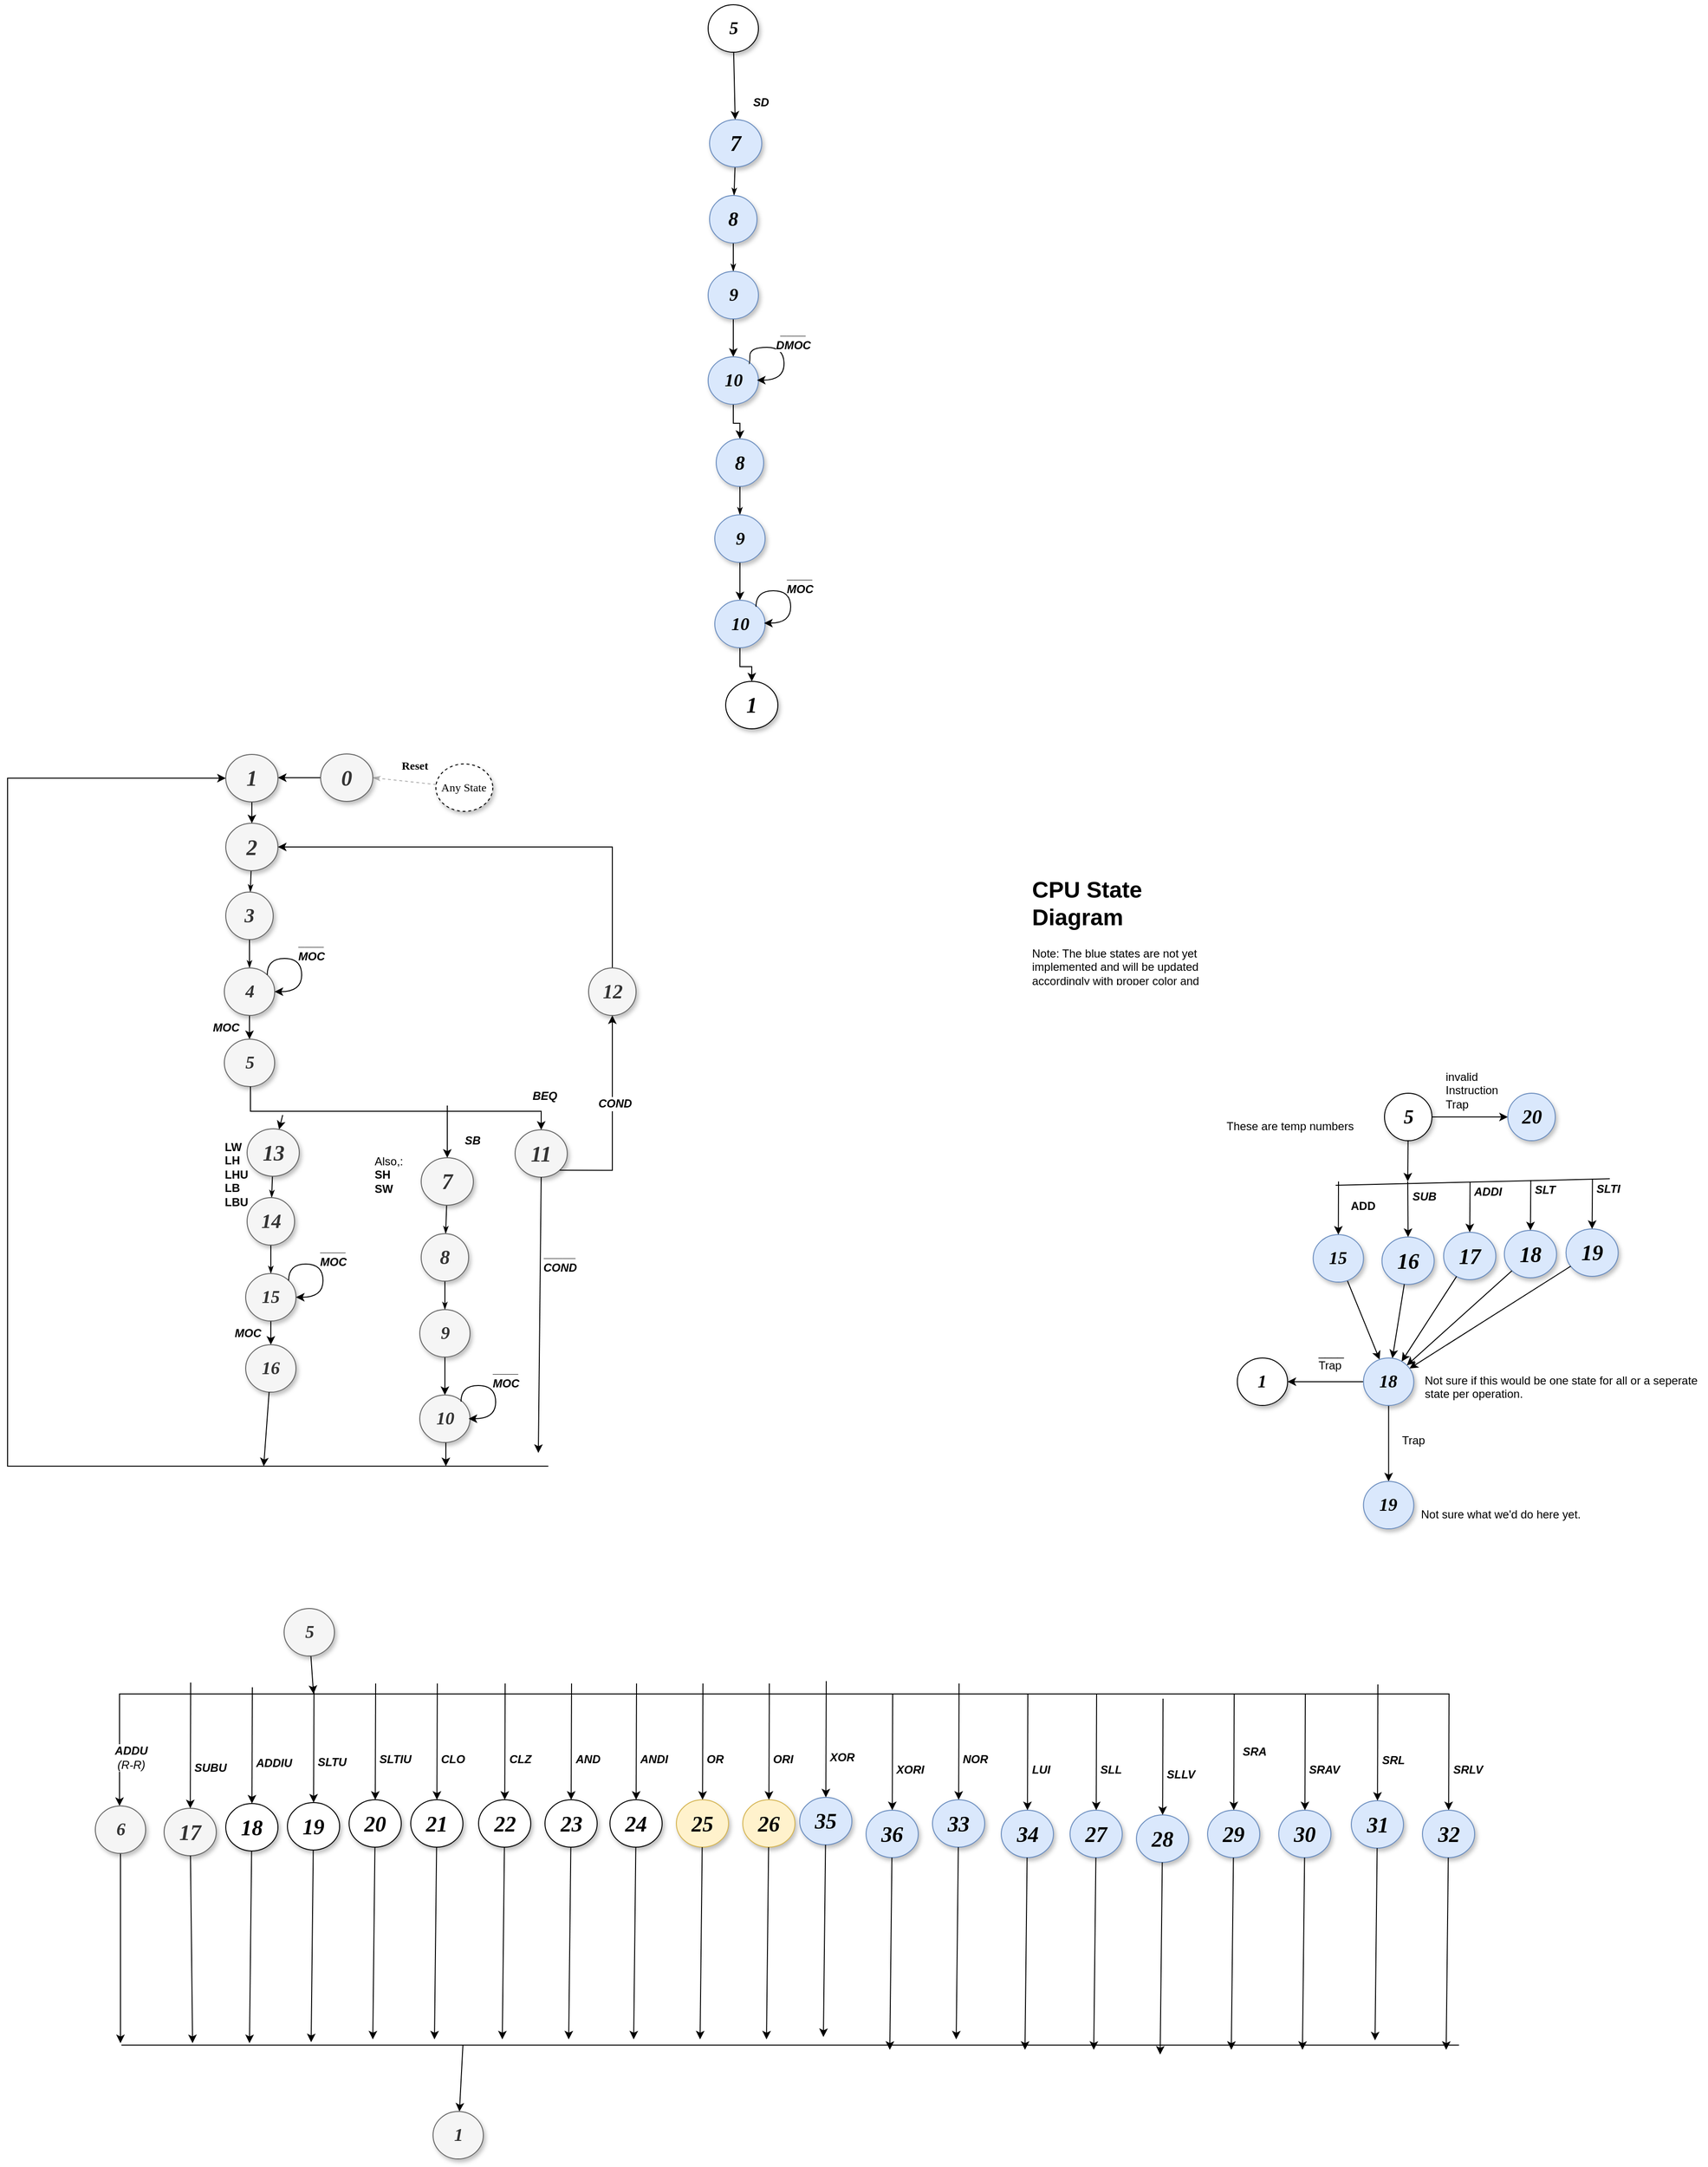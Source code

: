 <mxfile version="10.6.5" type="github"><diagram name="Page-1" id="42789a77-a242-8287-6e28-9cd8cfd52e62"><mxGraphModel dx="1443" dy="1647" grid="1" gridSize="10" guides="1" tooltips="1" connect="1" arrows="1" fold="1" page="1" pageScale="1" pageWidth="1100" pageHeight="850" background="#ffffff" math="0" shadow="0"><root><mxCell id="0"/><mxCell id="1" parent="0"/><mxCell id="1ea317790d2ca983-13" value="&lt;b&gt;Reset&lt;/b&gt;" style="edgeStyle=none;rounded=1;html=1;labelBackgroundColor=none;startArrow=none;startFill=0;startSize=5;endArrow=classicThin;endFill=1;endSize=5;jettySize=auto;orthogonalLoop=1;strokeColor=#B3B3B3;strokeWidth=1;fontFamily=Verdana;fontSize=12;fontColor=#000000;dashed=1;entryX=1;entryY=0.5;entryDx=0;entryDy=0;" parent="1" source="1ea317790d2ca983-1" target="uKqxwGR0IimlFFaPbbWv-47" edge="1"><mxGeometry x="-0.274" y="-17" relative="1" as="geometry"><mxPoint as="offset"/><mxPoint x="511.5" y="20" as="targetPoint"/></mxGeometry></mxCell><mxCell id="1ea317790d2ca983-1" value="Any State" style="ellipse;whiteSpace=wrap;html=1;rounded=0;shadow=1;comic=0;labelBackgroundColor=none;strokeColor=#000000;strokeWidth=1;fillColor=#FFFFFF;fontFamily=Verdana;fontSize=12;fontColor=#000000;align=center;dashed=1;" parent="1" vertex="1"><mxGeometry x="541.483" y="-40" width="60" height="50" as="geometry"/></mxCell><mxCell id="1ea317790d2ca983-19" value="" style="edgeStyle=none;rounded=1;html=1;labelBackgroundColor=none;startArrow=none;startFill=0;startSize=5;endArrow=classicThin;endFill=1;endSize=5;jettySize=auto;orthogonalLoop=1;strokeColor=#000000;strokeWidth=1;fontFamily=Verdana;fontSize=12;fontColor=#000000;" parent="1" source="1ea317790d2ca983-9" target="1ea317790d2ca983-10" edge="1"><mxGeometry relative="1" as="geometry"/></mxCell><mxCell id="1ea317790d2ca983-9" value="&lt;b&gt;&lt;i&gt;&lt;font style=&quot;font-size: 23px&quot;&gt;2&lt;/font&gt;&lt;/i&gt;&lt;/b&gt;" style="ellipse;whiteSpace=wrap;html=1;rounded=0;shadow=1;comic=0;labelBackgroundColor=none;strokeColor=#666666;strokeWidth=1;fillColor=#f5f5f5;fontFamily=Verdana;fontSize=12;fontColor=#333333;align=center;" parent="1" vertex="1"><mxGeometry x="320" y="22.5" width="55" height="50" as="geometry"/></mxCell><mxCell id="aKx4nscTGAMeIMMqZuMY-2" value="" style="edgeStyle=orthogonalEdgeStyle;rounded=0;orthogonalLoop=1;jettySize=auto;html=1;exitX=0;exitY=0.5;exitDx=0;exitDy=0;" parent="1" source="uKqxwGR0IimlFFaPbbWv-47" target="aKx4nscTGAMeIMMqZuMY-1" edge="1"><mxGeometry relative="1" as="geometry"><Array as="points"><mxPoint x="401.5" y="-26"/><mxPoint x="401.5" y="-26"/></Array></mxGeometry></mxCell><mxCell id="uKqxwGR0IimlFFaPbbWv-47" value="&lt;b&gt;&lt;i&gt;&lt;font style=&quot;font-size: 23px&quot;&gt;0&lt;/font&gt;&lt;/i&gt;&lt;/b&gt;" style="ellipse;whiteSpace=wrap;html=1;rounded=0;shadow=1;comic=0;labelBackgroundColor=none;strokeColor=#666666;strokeWidth=1;fillColor=#f5f5f5;fontFamily=Verdana;fontSize=12;fontColor=#333333;align=center;" parent="1" vertex="1"><mxGeometry x="420" y="-50.5" width="55" height="50" as="geometry"/></mxCell><mxCell id="aKx4nscTGAMeIMMqZuMY-3" value="" style="edgeStyle=orthogonalEdgeStyle;rounded=0;orthogonalLoop=1;jettySize=auto;html=1;entryX=0.5;entryY=0;entryDx=0;entryDy=0;" parent="1" source="aKx4nscTGAMeIMMqZuMY-1" target="1ea317790d2ca983-9" edge="1"><mxGeometry relative="1" as="geometry"><mxPoint x="347.5" y="80" as="targetPoint"/><Array as="points"/></mxGeometry></mxCell><mxCell id="aKx4nscTGAMeIMMqZuMY-1" value="&lt;b&gt;&lt;i&gt;&lt;font style=&quot;font-size: 23px&quot;&gt;1&lt;/font&gt;&lt;/i&gt;&lt;/b&gt;" style="ellipse;whiteSpace=wrap;html=1;rounded=0;shadow=1;comic=0;labelBackgroundColor=none;strokeColor=#666666;strokeWidth=1;fillColor=#f5f5f5;fontFamily=Verdana;fontSize=12;fontColor=#333333;align=center;" parent="1" vertex="1"><mxGeometry x="320" y="-50" width="55" height="50" as="geometry"/></mxCell><mxCell id="1ea317790d2ca983-20" value="" style="edgeStyle=none;rounded=1;html=1;labelBackgroundColor=none;startArrow=none;startFill=0;startSize=5;endArrow=classicThin;endFill=1;endSize=5;jettySize=auto;orthogonalLoop=1;strokeColor=#000000;strokeWidth=1;fontFamily=Verdana;fontSize=12;fontColor=#000000;" parent="1" source="1ea317790d2ca983-10" target="1ea317790d2ca983-11" edge="1"><mxGeometry relative="1" as="geometry"/></mxCell><mxCell id="1ea317790d2ca983-10" value="&lt;span&gt;&lt;b&gt;&lt;i&gt;&lt;font style=&quot;font-size: 21px&quot;&gt;3&lt;/font&gt;&lt;/i&gt;&lt;/b&gt;&lt;/span&gt;" style="ellipse;whiteSpace=wrap;html=1;rounded=0;shadow=1;comic=0;labelBackgroundColor=none;strokeColor=#666666;strokeWidth=1;fillColor=#f5f5f5;fontFamily=Verdana;fontSize=12;fontColor=#333333;align=center;" parent="1" vertex="1"><mxGeometry x="320" y="95" width="50" height="50" as="geometry"/></mxCell><mxCell id="bcud0nFX6ZGwP2E4GqIH-2" value="" style="edgeStyle=orthogonalEdgeStyle;rounded=0;orthogonalLoop=1;jettySize=auto;html=1;" parent="1" source="1ea317790d2ca983-11" target="bcud0nFX6ZGwP2E4GqIH-1" edge="1"><mxGeometry relative="1" as="geometry"/></mxCell><mxCell id="1ea317790d2ca983-11" value="&lt;span&gt;&lt;b&gt;&lt;i&gt;&lt;font style=&quot;font-size: 19px&quot;&gt;4&lt;/font&gt;&lt;/i&gt;&lt;/b&gt;&lt;/span&gt;" style="ellipse;whiteSpace=wrap;html=1;rounded=0;shadow=1;comic=0;labelBackgroundColor=none;strokeColor=#666666;strokeWidth=1;fillColor=#f5f5f5;fontFamily=Verdana;fontSize=12;fontColor=#333333;align=center;" parent="1" vertex="1"><mxGeometry x="318.5" y="175" width="53" height="50" as="geometry"/></mxCell><mxCell id="bcud0nFX6ZGwP2E4GqIH-1" value="&lt;span&gt;&lt;b&gt;&lt;i&gt;&lt;font style=&quot;font-size: 19px&quot;&gt;5&lt;/font&gt;&lt;/i&gt;&lt;/b&gt;&lt;/span&gt;" style="ellipse;whiteSpace=wrap;html=1;rounded=0;shadow=1;comic=0;labelBackgroundColor=none;strokeColor=#666666;strokeWidth=1;fillColor=#f5f5f5;fontFamily=Verdana;fontSize=12;fontColor=#333333;align=center;" parent="1" vertex="1"><mxGeometry x="318.5" y="250" width="53" height="50" as="geometry"/></mxCell><mxCell id="iE-XOIRhgxUjTZOWVVyg-8" style="edgeStyle=orthogonalEdgeStyle;rounded=0;orthogonalLoop=1;jettySize=auto;html=1;exitX=1;exitY=0;exitDx=0;exitDy=0;entryX=1;entryY=0.5;entryDx=0;entryDy=0;curved=1;" parent="1" source="1ea317790d2ca983-11" target="1ea317790d2ca983-11" edge="1"><mxGeometry relative="1" as="geometry"><Array as="points"><mxPoint x="364" y="165"/><mxPoint x="400" y="165"/><mxPoint x="400" y="200"/></Array></mxGeometry></mxCell><mxCell id="uKqxwGR0IimlFFaPbbWv-1" value="&lt;b&gt;&lt;i&gt;____&lt;br&gt;MOC&lt;/i&gt;&lt;/b&gt;" style="text;html=1;resizable=0;points=[];align=center;verticalAlign=middle;labelBackgroundColor=#ffffff;horizontal=1;" parent="iE-XOIRhgxUjTZOWVVyg-8" vertex="1" connectable="0"><mxGeometry x="-0.225" y="-4" relative="1" as="geometry"><mxPoint x="18" y="-14" as="offset"/></mxGeometry></mxCell><mxCell id="bcud0nFX6ZGwP2E4GqIH-3" value="&lt;b&gt;&lt;i&gt;MOC&lt;/i&gt;&lt;/b&gt;" style="text;html=1;resizable=0;points=[];align=center;verticalAlign=middle;labelBackgroundColor=#ffffff;horizontal=1;" parent="iE-XOIRhgxUjTZOWVVyg-8" vertex="1" connectable="0"><mxGeometry x="-0.225" y="-4" relative="1" as="geometry"><mxPoint x="-72" y="68.5" as="offset"/></mxGeometry></mxCell><mxCell id="uKqxwGR0IimlFFaPbbWv-10" value="" style="endArrow=classic;html=1;edgeStyle=orthogonalEdgeStyle;rounded=0;" parent="1" target="aKx4nscTGAMeIMMqZuMY-1" edge="1"><mxGeometry width="50" height="50" relative="1" as="geometry"><mxPoint x="660" y="700" as="sourcePoint"/><mxPoint x="68.5" y="245" as="targetPoint"/><Array as="points"><mxPoint x="90" y="700"/><mxPoint x="90" y="-25"/></Array></mxGeometry></mxCell><mxCell id="uKqxwGR0IimlFFaPbbWv-34" value="&lt;span style=&quot;font-size: 23px&quot;&gt;&lt;b&gt;&lt;i&gt;11&lt;/i&gt;&lt;/b&gt;&lt;/span&gt;" style="ellipse;whiteSpace=wrap;html=1;rounded=0;shadow=1;comic=0;labelBackgroundColor=none;strokeColor=#666666;strokeWidth=1;fillColor=#f5f5f5;fontFamily=Verdana;fontSize=12;fontColor=#333333;align=center;" parent="1" vertex="1"><mxGeometry x="625" y="345.5" width="55" height="50" as="geometry"/></mxCell><mxCell id="uKqxwGR0IimlFFaPbbWv-39" style="rounded=0;jumpSize=0;orthogonalLoop=1;jettySize=auto;html=1;exitX=0.5;exitY=1;exitDx=0;exitDy=0;strokeColor=#000000;" parent="1" source="uKqxwGR0IimlFFaPbbWv-34" edge="1"><mxGeometry relative="1" as="geometry"><mxPoint x="649.5" y="686" as="targetPoint"/><mxPoint x="650.5" y="476" as="sourcePoint"/></mxGeometry></mxCell><mxCell id="uKqxwGR0IimlFFaPbbWv-42" value="&lt;b&gt;&lt;i&gt;_____&lt;br&gt;COND&lt;/i&gt;&lt;/b&gt;&lt;br&gt;" style="text;html=1;resizable=0;points=[];align=center;verticalAlign=middle;labelBackgroundColor=#ffffff;" parent="uKqxwGR0IimlFFaPbbWv-39" vertex="1" connectable="0"><mxGeometry x="-0.396" y="2" relative="1" as="geometry"><mxPoint x="18" as="offset"/></mxGeometry></mxCell><mxCell id="uKqxwGR0IimlFFaPbbWv-41" value="" style="edgeStyle=orthogonalEdgeStyle;rounded=0;jumpSize=0;orthogonalLoop=1;jettySize=auto;html=1;strokeColor=#000000;exitX=1;exitY=1;exitDx=0;exitDy=0;" parent="1" source="uKqxwGR0IimlFFaPbbWv-34" target="uKqxwGR0IimlFFaPbbWv-40" edge="1"><mxGeometry relative="1" as="geometry"><mxPoint x="674.995" y="451" as="sourcePoint"/></mxGeometry></mxCell><mxCell id="uKqxwGR0IimlFFaPbbWv-44" value="&lt;b&gt;&lt;i&gt;COND&lt;/i&gt;&lt;/b&gt;" style="text;html=1;resizable=0;points=[];align=center;verticalAlign=middle;labelBackgroundColor=#ffffff;" parent="uKqxwGR0IimlFFaPbbWv-41" vertex="1" connectable="0"><mxGeometry x="0.002" y="-5" relative="1" as="geometry"><mxPoint x="-3" y="-17" as="offset"/></mxGeometry></mxCell><mxCell id="uKqxwGR0IimlFFaPbbWv-43" style="edgeStyle=orthogonalEdgeStyle;rounded=0;jumpSize=0;orthogonalLoop=1;jettySize=auto;html=1;strokeColor=#000000;entryX=1;entryY=0.5;entryDx=0;entryDy=0;" parent="1" source="uKqxwGR0IimlFFaPbbWv-40" target="1ea317790d2ca983-9" edge="1"><mxGeometry relative="1" as="geometry"><mxPoint x="596.5" y="650" as="targetPoint"/><Array as="points"><mxPoint x="728" y="48"/></Array></mxGeometry></mxCell><mxCell id="uKqxwGR0IimlFFaPbbWv-40" value="&lt;span&gt;&lt;b&gt;&lt;i&gt;&lt;font style=&quot;font-size: 21px&quot;&gt;12&lt;/font&gt;&lt;/i&gt;&lt;/b&gt;&lt;/span&gt;" style="ellipse;whiteSpace=wrap;html=1;rounded=0;shadow=1;comic=0;labelBackgroundColor=none;strokeColor=#666666;strokeWidth=1;fillColor=#f5f5f5;fontFamily=Verdana;fontSize=12;fontColor=#333333;align=center;" parent="1" vertex="1"><mxGeometry x="702.5" y="175" width="50" height="50" as="geometry"/></mxCell><mxCell id="uKqxwGR0IimlFFaPbbWv-37" value="" style="endArrow=classic;html=1;strokeColor=#000000;edgeStyle=orthogonalEdgeStyle;rounded=0;jumpSize=0;entryX=0.5;entryY=0;entryDx=0;entryDy=0;" parent="1" source="bcud0nFX6ZGwP2E4GqIH-1" target="uKqxwGR0IimlFFaPbbWv-34" edge="1"><mxGeometry width="50" height="50" relative="1" as="geometry"><mxPoint x="210" y="325" as="sourcePoint"/><mxPoint x="501" y="354.5" as="targetPoint"/><Array as="points"><mxPoint x="346" y="326"/><mxPoint x="653" y="326"/></Array></mxGeometry></mxCell><mxCell id="uKqxwGR0IimlFFaPbbWv-38" value="&lt;b&gt;&lt;i&gt;BEQ&lt;/i&gt;&lt;/b&gt;" style="text;html=1;resizable=0;points=[];align=center;verticalAlign=middle;labelBackgroundColor=#ffffff;" parent="uKqxwGR0IimlFFaPbbWv-37" vertex="1" connectable="0"><mxGeometry x="0.75" relative="1" as="geometry"><mxPoint x="27.5" y="-16" as="offset"/></mxGeometry></mxCell><mxCell id="JVg4VYo9hNGyhG9jcQ3E-26" value="" style="edgeStyle=none;rounded=0;orthogonalLoop=1;jettySize=auto;html=1;" parent="1" source="JVg4VYo9hNGyhG9jcQ3E-13" target="JVg4VYo9hNGyhG9jcQ3E-25" edge="1"><mxGeometry relative="1" as="geometry"/></mxCell><mxCell id="JVg4VYo9hNGyhG9jcQ3E-13" value="&lt;span&gt;&lt;b&gt;&lt;i&gt;&lt;font style=&quot;font-size: 19px&quot;&gt;15&lt;/font&gt;&lt;/i&gt;&lt;/b&gt;&lt;/span&gt;" style="ellipse;whiteSpace=wrap;html=1;rounded=0;shadow=1;comic=0;labelBackgroundColor=none;strokeColor=#6c8ebf;strokeWidth=1;fillColor=#dae8fc;fontFamily=Verdana;fontSize=12;align=center;" parent="1" vertex="1"><mxGeometry x="1466.327" y="456" width="53" height="50" as="geometry"/></mxCell><mxCell id="JVg4VYo9hNGyhG9jcQ3E-30" value="" style="edgeStyle=none;rounded=0;orthogonalLoop=1;jettySize=auto;html=1;" parent="1" source="JVg4VYo9hNGyhG9jcQ3E-25" target="JVg4VYo9hNGyhG9jcQ3E-29" edge="1"><mxGeometry relative="1" as="geometry"/></mxCell><mxCell id="JVg4VYo9hNGyhG9jcQ3E-33" value="" style="edgeStyle=none;rounded=0;orthogonalLoop=1;jettySize=auto;html=1;" parent="1" source="JVg4VYo9hNGyhG9jcQ3E-25" target="JVg4VYo9hNGyhG9jcQ3E-32" edge="1"><mxGeometry relative="1" as="geometry"/></mxCell><mxCell id="JVg4VYo9hNGyhG9jcQ3E-25" value="&lt;span&gt;&lt;b&gt;&lt;i&gt;&lt;font style=&quot;font-size: 19px&quot;&gt;18&lt;/font&gt;&lt;/i&gt;&lt;/b&gt;&lt;/span&gt;" style="ellipse;whiteSpace=wrap;html=1;rounded=0;shadow=1;comic=0;labelBackgroundColor=none;strokeColor=#6c8ebf;strokeWidth=1;fillColor=#dae8fc;fontFamily=Verdana;fontSize=12;align=center;" parent="1" vertex="1"><mxGeometry x="1519.327" y="586" width="53" height="50" as="geometry"/></mxCell><mxCell id="JVg4VYo9hNGyhG9jcQ3E-32" value="&lt;span&gt;&lt;b&gt;&lt;i&gt;&lt;font style=&quot;font-size: 19px&quot;&gt;19&lt;/font&gt;&lt;/i&gt;&lt;/b&gt;&lt;/span&gt;" style="ellipse;whiteSpace=wrap;html=1;rounded=0;shadow=1;comic=0;labelBackgroundColor=none;strokeColor=#6c8ebf;strokeWidth=1;fillColor=#dae8fc;fontFamily=Verdana;fontSize=12;align=center;" parent="1" vertex="1"><mxGeometry x="1519.327" y="716" width="53" height="50" as="geometry"/></mxCell><mxCell id="JVg4VYo9hNGyhG9jcQ3E-29" value="&lt;span&gt;&lt;b&gt;&lt;i&gt;&lt;font style=&quot;font-size: 19px&quot;&gt;1&lt;/font&gt;&lt;/i&gt;&lt;/b&gt;&lt;/span&gt;" style="ellipse;whiteSpace=wrap;html=1;rounded=0;shadow=1;comic=0;labelBackgroundColor=none;strokeColor=#000000;strokeWidth=1;fillColor=#FFFFFF;fontFamily=Verdana;fontSize=12;fontColor=#000000;align=center;" parent="1" vertex="1"><mxGeometry x="1386.327" y="586" width="53" height="50" as="geometry"/></mxCell><mxCell id="JVg4VYo9hNGyhG9jcQ3E-14" value="&lt;span style=&quot;font-size: 23px&quot;&gt;&lt;b&gt;&lt;i&gt;16&lt;/i&gt;&lt;/b&gt;&lt;/span&gt;" style="ellipse;whiteSpace=wrap;html=1;rounded=0;shadow=1;comic=0;labelBackgroundColor=none;strokeColor=#6c8ebf;strokeWidth=1;fillColor=#dae8fc;fontFamily=Verdana;fontSize=12;align=center;" parent="1" vertex="1"><mxGeometry x="1538.827" y="458.5" width="55" height="50" as="geometry"/></mxCell><mxCell id="JVg4VYo9hNGyhG9jcQ3E-15" value="&lt;b&gt;&lt;i&gt;SUB&lt;/i&gt;&lt;/b&gt;" style="text;html=1;resizable=0;points=[];autosize=1;align=left;verticalAlign=top;spacingTop=-4;" parent="1" vertex="1"><mxGeometry x="1568.827" y="406" width="40" height="20" as="geometry"/></mxCell><mxCell id="JVg4VYo9hNGyhG9jcQ3E-16" value="&lt;span style=&quot;font-size: 23px&quot;&gt;&lt;b&gt;&lt;i&gt;17&lt;/i&gt;&lt;/b&gt;&lt;/span&gt;" style="ellipse;whiteSpace=wrap;html=1;rounded=0;shadow=1;comic=0;labelBackgroundColor=none;strokeColor=#6c8ebf;strokeWidth=1;fillColor=#dae8fc;fontFamily=Verdana;fontSize=12;align=center;" parent="1" vertex="1"><mxGeometry x="1603.827" y="453.5" width="55" height="50" as="geometry"/></mxCell><mxCell id="JVg4VYo9hNGyhG9jcQ3E-17" value="&lt;b&gt;&lt;i&gt;ADDI&lt;/i&gt;&lt;/b&gt;" style="text;html=1;resizable=0;points=[];autosize=1;align=left;verticalAlign=top;spacingTop=-4;" parent="1" vertex="1"><mxGeometry x="1633.827" y="401" width="40" height="20" as="geometry"/></mxCell><mxCell id="JVg4VYo9hNGyhG9jcQ3E-19" value="" style="endArrow=classic;html=1;" parent="1" target="JVg4VYo9hNGyhG9jcQ3E-13" edge="1"><mxGeometry width="50" height="50" relative="1" as="geometry"><mxPoint x="1493" y="400" as="sourcePoint"/><mxPoint x="1400" y="410" as="targetPoint"/></mxGeometry></mxCell><mxCell id="JVg4VYo9hNGyhG9jcQ3E-20" value="" style="endArrow=classic;html=1;" parent="1" target="JVg4VYo9hNGyhG9jcQ3E-14" edge="1"><mxGeometry width="50" height="50" relative="1" as="geometry"><mxPoint x="1566" y="400" as="sourcePoint"/><mxPoint x="1500" y="640" as="targetPoint"/></mxGeometry></mxCell><mxCell id="JVg4VYo9hNGyhG9jcQ3E-21" value="" style="endArrow=classic;html=1;exitX=-0.053;exitY=-0.02;exitDx=0;exitDy=0;exitPerimeter=0;" parent="1" source="JVg4VYo9hNGyhG9jcQ3E-17" target="JVg4VYo9hNGyhG9jcQ3E-16" edge="1"><mxGeometry width="50" height="50" relative="1" as="geometry"><mxPoint x="1600" y="610" as="sourcePoint"/><mxPoint x="1650" y="560" as="targetPoint"/></mxGeometry></mxCell><mxCell id="JVg4VYo9hNGyhG9jcQ3E-22" value="" style="endArrow=none;html=1;entryX=0.403;entryY=-0.018;entryDx=0;entryDy=0;entryPerimeter=0;" parent="1" target="JVg4VYo9hNGyhG9jcQ3E-75" edge="1"><mxGeometry width="50" height="50" relative="1" as="geometry"><mxPoint x="1490" y="404" as="sourcePoint"/><mxPoint x="570" y="730" as="targetPoint"/></mxGeometry></mxCell><mxCell id="JVg4VYo9hNGyhG9jcQ3E-80" value="" style="edgeStyle=none;rounded=0;orthogonalLoop=1;jettySize=auto;html=1;" parent="1" source="JVg4VYo9hNGyhG9jcQ3E-23" target="JVg4VYo9hNGyhG9jcQ3E-79" edge="1"><mxGeometry relative="1" as="geometry"/></mxCell><mxCell id="JVg4VYo9hNGyhG9jcQ3E-23" value="&lt;span&gt;&lt;b&gt;&lt;i&gt;&lt;font style=&quot;font-size: 21px&quot;&gt;5&lt;/font&gt;&lt;/i&gt;&lt;/b&gt;&lt;/span&gt;" style="ellipse;whiteSpace=wrap;html=1;rounded=0;shadow=1;comic=0;labelBackgroundColor=none;strokeColor=#000000;strokeWidth=1;fillColor=#FFFFFF;fontFamily=Verdana;fontSize=12;fontColor=#000000;align=center;" parent="1" vertex="1"><mxGeometry x="1541.5" y="307" width="50" height="50" as="geometry"/></mxCell><mxCell id="JVg4VYo9hNGyhG9jcQ3E-79" value="&lt;span&gt;&lt;b&gt;&lt;i&gt;&lt;font style=&quot;font-size: 21px&quot;&gt;20&lt;/font&gt;&lt;/i&gt;&lt;/b&gt;&lt;/span&gt;" style="ellipse;whiteSpace=wrap;html=1;rounded=0;shadow=1;comic=0;labelBackgroundColor=none;strokeColor=#6c8ebf;strokeWidth=1;fillColor=#dae8fc;fontFamily=Verdana;fontSize=12;align=center;" parent="1" vertex="1"><mxGeometry x="1671.5" y="307" width="50" height="50" as="geometry"/></mxCell><mxCell id="JVg4VYo9hNGyhG9jcQ3E-24" value="" style="endArrow=classic;html=1;" parent="1" source="JVg4VYo9hNGyhG9jcQ3E-23" edge="1"><mxGeometry width="50" height="50" relative="1" as="geometry"><mxPoint x="1700" y="430" as="sourcePoint"/><mxPoint x="1566" y="400" as="targetPoint"/></mxGeometry></mxCell><mxCell id="JVg4VYo9hNGyhG9jcQ3E-27" value="" style="endArrow=classic;html=1;" parent="1" source="JVg4VYo9hNGyhG9jcQ3E-14" target="JVg4VYo9hNGyhG9jcQ3E-25" edge="1"><mxGeometry width="50" height="50" relative="1" as="geometry"><mxPoint x="1640" y="590" as="sourcePoint"/><mxPoint x="1690" y="540" as="targetPoint"/></mxGeometry></mxCell><mxCell id="JVg4VYo9hNGyhG9jcQ3E-28" value="" style="endArrow=classic;html=1;" parent="1" source="JVg4VYo9hNGyhG9jcQ3E-16" target="JVg4VYo9hNGyhG9jcQ3E-25" edge="1"><mxGeometry width="50" height="50" relative="1" as="geometry"><mxPoint x="1670" y="650" as="sourcePoint"/><mxPoint x="1720" y="600" as="targetPoint"/></mxGeometry></mxCell><mxCell id="JVg4VYo9hNGyhG9jcQ3E-31" value="____&lt;br&gt;Trap&lt;br&gt;" style="text;html=1;resizable=0;points=[];autosize=1;align=left;verticalAlign=top;spacingTop=-4;" parent="1" vertex="1"><mxGeometry x="1470" y="570" width="40" height="30" as="geometry"/></mxCell><mxCell id="JVg4VYo9hNGyhG9jcQ3E-34" value="Trap" style="text;html=1;resizable=0;points=[];autosize=1;align=left;verticalAlign=top;spacingTop=-4;" parent="1" vertex="1"><mxGeometry x="1558" y="663" width="40" height="20" as="geometry"/></mxCell><mxCell id="JVg4VYo9hNGyhG9jcQ3E-35" value="Not sure what we'd do here yet." style="text;html=1;resizable=0;points=[];autosize=1;align=left;verticalAlign=top;spacingTop=-4;" parent="1" vertex="1"><mxGeometry x="1578" y="741" width="180" height="20" as="geometry"/></mxCell><mxCell id="JVg4VYo9hNGyhG9jcQ3E-36" value="Not sure if this would be one state for all or a seperate&lt;br&gt;state per operation.&lt;br&gt;" style="text;html=1;resizable=0;points=[];autosize=1;align=left;verticalAlign=top;spacingTop=-4;" parent="1" vertex="1"><mxGeometry x="1581.5" y="600" width="300" height="30" as="geometry"/></mxCell><mxCell id="JVg4VYo9hNGyhG9jcQ3E-42" value="These are temp numbers" style="text;html=1;resizable=0;points=[];autosize=1;align=left;verticalAlign=top;spacingTop=-4;" parent="1" vertex="1"><mxGeometry x="1373" y="332" width="150" height="20" as="geometry"/></mxCell><mxCell id="JVg4VYo9hNGyhG9jcQ3E-67" value="&lt;span style=&quot;font-size: 23px&quot;&gt;&lt;b&gt;&lt;i&gt;18&lt;/i&gt;&lt;/b&gt;&lt;/span&gt;" style="ellipse;whiteSpace=wrap;html=1;rounded=0;shadow=1;comic=0;labelBackgroundColor=none;strokeColor=#6c8ebf;strokeWidth=1;fillColor=#dae8fc;fontFamily=Verdana;fontSize=12;align=center;" parent="1" vertex="1"><mxGeometry x="1667.827" y="451.5" width="55" height="50" as="geometry"/></mxCell><mxCell id="JVg4VYo9hNGyhG9jcQ3E-68" value="&lt;b&gt;&lt;i&gt;SLT&lt;/i&gt;&lt;/b&gt;" style="text;html=1;resizable=0;points=[];autosize=1;align=left;verticalAlign=top;spacingTop=-4;" parent="1" vertex="1"><mxGeometry x="1697.827" y="399" width="40" height="20" as="geometry"/></mxCell><mxCell id="JVg4VYo9hNGyhG9jcQ3E-69" value="" style="endArrow=classic;html=1;exitX=-0.053;exitY=-0.02;exitDx=0;exitDy=0;exitPerimeter=0;" parent="1" source="JVg4VYo9hNGyhG9jcQ3E-68" target="JVg4VYo9hNGyhG9jcQ3E-67" edge="1"><mxGeometry width="50" height="50" relative="1" as="geometry"><mxPoint x="1664" y="608" as="sourcePoint"/><mxPoint x="1714" y="558" as="targetPoint"/></mxGeometry></mxCell><mxCell id="JVg4VYo9hNGyhG9jcQ3E-74" value="&lt;span style=&quot;font-size: 23px&quot;&gt;&lt;b&gt;&lt;i&gt;19&lt;/i&gt;&lt;/b&gt;&lt;/span&gt;" style="ellipse;whiteSpace=wrap;html=1;rounded=0;shadow=1;comic=0;labelBackgroundColor=none;strokeColor=#6c8ebf;strokeWidth=1;fillColor=#dae8fc;fontFamily=Verdana;fontSize=12;align=center;" parent="1" vertex="1"><mxGeometry x="1732.827" y="450" width="55" height="50" as="geometry"/></mxCell><mxCell id="JVg4VYo9hNGyhG9jcQ3E-75" value="&lt;b&gt;&lt;i&gt;SLTI&lt;/i&gt;&lt;/b&gt;" style="text;html=1;resizable=0;points=[];autosize=1;align=left;verticalAlign=top;spacingTop=-4;" parent="1" vertex="1"><mxGeometry x="1762.827" y="397.5" width="40" height="20" as="geometry"/></mxCell><mxCell id="JVg4VYo9hNGyhG9jcQ3E-76" value="" style="endArrow=classic;html=1;exitX=-0.053;exitY=-0.02;exitDx=0;exitDy=0;exitPerimeter=0;" parent="1" source="JVg4VYo9hNGyhG9jcQ3E-75" target="JVg4VYo9hNGyhG9jcQ3E-74" edge="1"><mxGeometry width="50" height="50" relative="1" as="geometry"><mxPoint x="1729" y="606.5" as="sourcePoint"/><mxPoint x="1779" y="556.5" as="targetPoint"/></mxGeometry></mxCell><mxCell id="JVg4VYo9hNGyhG9jcQ3E-77" value="" style="endArrow=classic;html=1;" parent="1" source="JVg4VYo9hNGyhG9jcQ3E-67" target="JVg4VYo9hNGyhG9jcQ3E-25" edge="1"><mxGeometry width="50" height="50" relative="1" as="geometry"><mxPoint x="1627.524" y="510.123" as="sourcePoint"/><mxPoint x="1569.568" y="599.624" as="targetPoint"/></mxGeometry></mxCell><mxCell id="JVg4VYo9hNGyhG9jcQ3E-78" value="" style="endArrow=classic;html=1;" parent="1" source="JVg4VYo9hNGyhG9jcQ3E-74" target="JVg4VYo9hNGyhG9jcQ3E-25" edge="1"><mxGeometry width="50" height="50" relative="1" as="geometry"><mxPoint x="1685.784" y="504.089" as="sourcePoint"/><mxPoint x="1575.025" y="603.767" as="targetPoint"/></mxGeometry></mxCell><mxCell id="JVg4VYo9hNGyhG9jcQ3E-81" value="invalid&lt;br&gt;Instruction&lt;br&gt;Trap&lt;br&gt;" style="text;html=1;resizable=0;points=[];autosize=1;align=left;verticalAlign=top;spacingTop=-4;" parent="1" vertex="1"><mxGeometry x="1604" y="280" width="70" height="40" as="geometry"/></mxCell><mxCell id="JVg4VYo9hNGyhG9jcQ3E-98" value="" style="edgeStyle=orthogonalEdgeStyle;rounded=0;orthogonalLoop=1;jettySize=auto;html=1;" parent="1" target="JVg4VYo9hNGyhG9jcQ3E-102" edge="1"><mxGeometry relative="1" as="geometry"><Array as="points"><mxPoint x="208" y="940"/></Array><mxPoint x="1610" y="940" as="sourcePoint"/></mxGeometry></mxCell><mxCell id="JVg4VYo9hNGyhG9jcQ3E-99" value="&lt;i&gt;&lt;b&gt;ADDU&lt;/b&gt;&lt;br&gt;(R-R)&lt;/i&gt;&lt;br&gt;" style="text;html=1;resizable=0;points=[];align=center;verticalAlign=middle;labelBackgroundColor=#ffffff;" parent="JVg4VYo9hNGyhG9jcQ3E-98" vertex="1" connectable="0"><mxGeometry x="0.365" y="-3" relative="1" as="geometry"><mxPoint x="-353" y="69.5" as="offset"/></mxGeometry></mxCell><mxCell id="JVg4VYo9hNGyhG9jcQ3E-101" value="" style="edgeStyle=orthogonalEdgeStyle;rounded=0;orthogonalLoop=1;jettySize=auto;html=1;" parent="1" source="JVg4VYo9hNGyhG9jcQ3E-102" edge="1"><mxGeometry relative="1" as="geometry"><mxPoint x="209" y="1308" as="targetPoint"/></mxGeometry></mxCell><mxCell id="JVg4VYo9hNGyhG9jcQ3E-102" value="&lt;span&gt;&lt;b&gt;&lt;i&gt;&lt;font style=&quot;font-size: 19px&quot;&gt;6&lt;/font&gt;&lt;/i&gt;&lt;/b&gt;&lt;/span&gt;" style="ellipse;whiteSpace=wrap;html=1;rounded=0;shadow=1;comic=0;labelBackgroundColor=none;strokeColor=#666666;strokeWidth=1;fillColor=#f5f5f5;fontFamily=Verdana;fontSize=12;fontColor=#333333;align=center;" parent="1" vertex="1"><mxGeometry x="182.5" y="1058" width="53" height="50" as="geometry"/></mxCell><mxCell id="JVg4VYo9hNGyhG9jcQ3E-103" value="" style="endArrow=classic;html=1;" parent="1" source="JVg4VYo9hNGyhG9jcQ3E-156" edge="1"><mxGeometry width="50" height="50" relative="1" as="geometry"><mxPoint x="412.5" y="910" as="sourcePoint"/><mxPoint x="412.5" y="940" as="targetPoint"/></mxGeometry></mxCell><mxCell id="JVg4VYo9hNGyhG9jcQ3E-104" value="&lt;span style=&quot;font-size: 23px&quot;&gt;&lt;b&gt;&lt;i&gt;17&lt;/i&gt;&lt;/b&gt;&lt;/span&gt;" style="ellipse;whiteSpace=wrap;html=1;rounded=0;shadow=1;comic=0;labelBackgroundColor=none;strokeWidth=1;fontFamily=Verdana;fontSize=12;align=center;fillColor=#f5f5f5;strokeColor=#666666;fontColor=#333333;" parent="1" vertex="1"><mxGeometry x="255" y="1060.5" width="55" height="50" as="geometry"/></mxCell><mxCell id="JVg4VYo9hNGyhG9jcQ3E-105" value="" style="endArrow=classic;html=1;" parent="1" target="JVg4VYo9hNGyhG9jcQ3E-104" edge="1"><mxGeometry width="50" height="50" relative="1" as="geometry"><mxPoint x="283" y="928" as="sourcePoint"/><mxPoint x="687.5" y="1005.5" as="targetPoint"/></mxGeometry></mxCell><mxCell id="JVg4VYo9hNGyhG9jcQ3E-106" value="&lt;b&gt;&lt;i&gt;SUBU&lt;/i&gt;&lt;/b&gt;" style="text;html=1;resizable=0;points=[];autosize=1;align=left;verticalAlign=top;spacingTop=-4;" parent="1" vertex="1"><mxGeometry x="285" y="1008" width="50" height="20" as="geometry"/></mxCell><mxCell id="JVg4VYo9hNGyhG9jcQ3E-107" value="" style="rounded=0;orthogonalLoop=1;jettySize=auto;html=1;" parent="1" source="JVg4VYo9hNGyhG9jcQ3E-104" edge="1"><mxGeometry relative="1" as="geometry"><mxPoint x="285" y="1308" as="targetPoint"/><mxPoint x="284.5" y="1108" as="sourcePoint"/></mxGeometry></mxCell><mxCell id="JVg4VYo9hNGyhG9jcQ3E-108" value="&lt;span style=&quot;font-size: 23px&quot;&gt;&lt;b&gt;&lt;i&gt;18&lt;/i&gt;&lt;/b&gt;&lt;/span&gt;" style="ellipse;whiteSpace=wrap;html=1;rounded=0;shadow=1;comic=0;labelBackgroundColor=none;strokeWidth=1;fontFamily=Verdana;fontSize=12;align=center;" parent="1" vertex="1"><mxGeometry x="320" y="1055.5" width="55" height="50" as="geometry"/></mxCell><mxCell id="JVg4VYo9hNGyhG9jcQ3E-109" value="" style="endArrow=classic;html=1;" parent="1" target="JVg4VYo9hNGyhG9jcQ3E-108" edge="1"><mxGeometry width="50" height="50" relative="1" as="geometry"><mxPoint x="348" y="933" as="sourcePoint"/><mxPoint x="752.5" y="1000.5" as="targetPoint"/></mxGeometry></mxCell><mxCell id="JVg4VYo9hNGyhG9jcQ3E-110" value="&lt;b&gt;&lt;i&gt;ADDIU&lt;/i&gt;&lt;/b&gt;" style="text;html=1;resizable=0;points=[];autosize=1;align=left;verticalAlign=top;spacingTop=-4;" parent="1" vertex="1"><mxGeometry x="350" y="1003" width="50" height="20" as="geometry"/></mxCell><mxCell id="JVg4VYo9hNGyhG9jcQ3E-111" value="" style="rounded=0;orthogonalLoop=1;jettySize=auto;html=1;" parent="1" source="JVg4VYo9hNGyhG9jcQ3E-108" edge="1"><mxGeometry relative="1" as="geometry"><mxPoint x="345" y="1308" as="targetPoint"/><mxPoint x="292.725" y="1120.499" as="sourcePoint"/></mxGeometry></mxCell><mxCell id="JVg4VYo9hNGyhG9jcQ3E-112" value="&lt;span style=&quot;font-size: 23px&quot;&gt;&lt;b&gt;&lt;i&gt;19&lt;/i&gt;&lt;/b&gt;&lt;/span&gt;" style="ellipse;whiteSpace=wrap;html=1;rounded=0;shadow=1;comic=0;labelBackgroundColor=none;strokeWidth=1;fontFamily=Verdana;fontSize=12;align=center;" parent="1" vertex="1"><mxGeometry x="385" y="1054.5" width="55" height="50" as="geometry"/></mxCell><mxCell id="JVg4VYo9hNGyhG9jcQ3E-113" value="" style="endArrow=classic;html=1;" parent="1" target="JVg4VYo9hNGyhG9jcQ3E-112" edge="1"><mxGeometry width="50" height="50" relative="1" as="geometry"><mxPoint x="413" y="932" as="sourcePoint"/><mxPoint x="817.5" y="999.5" as="targetPoint"/></mxGeometry></mxCell><mxCell id="JVg4VYo9hNGyhG9jcQ3E-114" value="&lt;b&gt;&lt;i&gt;SLTU&lt;/i&gt;&lt;/b&gt;" style="text;html=1;resizable=0;points=[];autosize=1;align=left;verticalAlign=top;spacingTop=-4;" parent="1" vertex="1"><mxGeometry x="415" y="1002" width="50" height="20" as="geometry"/></mxCell><mxCell id="JVg4VYo9hNGyhG9jcQ3E-115" value="" style="rounded=0;orthogonalLoop=1;jettySize=auto;html=1;" parent="1" source="JVg4VYo9hNGyhG9jcQ3E-112" edge="1"><mxGeometry relative="1" as="geometry"><mxPoint x="410" y="1307" as="targetPoint"/><mxPoint x="357.725" y="1119.499" as="sourcePoint"/></mxGeometry></mxCell><mxCell id="JVg4VYo9hNGyhG9jcQ3E-116" value="&lt;span style=&quot;font-size: 23px&quot;&gt;&lt;b&gt;&lt;i&gt;20&lt;/i&gt;&lt;/b&gt;&lt;/span&gt;" style="ellipse;whiteSpace=wrap;html=1;rounded=0;shadow=1;comic=0;labelBackgroundColor=none;strokeWidth=1;fontFamily=Verdana;fontSize=12;align=center;" parent="1" vertex="1"><mxGeometry x="450" y="1051.5" width="55" height="50" as="geometry"/></mxCell><mxCell id="JVg4VYo9hNGyhG9jcQ3E-117" value="" style="endArrow=classic;html=1;" parent="1" target="JVg4VYo9hNGyhG9jcQ3E-116" edge="1"><mxGeometry width="50" height="50" relative="1" as="geometry"><mxPoint x="478" y="929" as="sourcePoint"/><mxPoint x="882.5" y="996.5" as="targetPoint"/></mxGeometry></mxCell><mxCell id="JVg4VYo9hNGyhG9jcQ3E-118" value="&lt;b&gt;&lt;i&gt;SLTIU&lt;/i&gt;&lt;/b&gt;" style="text;html=1;resizable=0;points=[];autosize=1;align=left;verticalAlign=top;spacingTop=-4;" parent="1" vertex="1"><mxGeometry x="480" y="999" width="50" height="20" as="geometry"/></mxCell><mxCell id="JVg4VYo9hNGyhG9jcQ3E-119" value="" style="rounded=0;orthogonalLoop=1;jettySize=auto;html=1;" parent="1" source="JVg4VYo9hNGyhG9jcQ3E-116" edge="1"><mxGeometry relative="1" as="geometry"><mxPoint x="475" y="1304" as="targetPoint"/><mxPoint x="422.725" y="1116.499" as="sourcePoint"/></mxGeometry></mxCell><mxCell id="JVg4VYo9hNGyhG9jcQ3E-120" value="&lt;span style=&quot;font-size: 23px&quot;&gt;&lt;b&gt;&lt;i&gt;21&lt;/i&gt;&lt;/b&gt;&lt;/span&gt;" style="ellipse;whiteSpace=wrap;html=1;rounded=0;shadow=1;comic=0;labelBackgroundColor=none;strokeWidth=1;fontFamily=Verdana;fontSize=12;align=center;" parent="1" vertex="1"><mxGeometry x="515" y="1051.5" width="55" height="50" as="geometry"/></mxCell><mxCell id="JVg4VYo9hNGyhG9jcQ3E-121" value="" style="endArrow=classic;html=1;" parent="1" target="JVg4VYo9hNGyhG9jcQ3E-120" edge="1"><mxGeometry width="50" height="50" relative="1" as="geometry"><mxPoint x="543" y="929" as="sourcePoint"/><mxPoint x="947.5" y="996.5" as="targetPoint"/></mxGeometry></mxCell><mxCell id="JVg4VYo9hNGyhG9jcQ3E-122" value="&lt;b&gt;&lt;i&gt;CLO&lt;/i&gt;&lt;/b&gt;" style="text;html=1;resizable=0;points=[];autosize=1;align=left;verticalAlign=top;spacingTop=-4;" parent="1" vertex="1"><mxGeometry x="545" y="999" width="40" height="20" as="geometry"/></mxCell><mxCell id="JVg4VYo9hNGyhG9jcQ3E-123" value="" style="rounded=0;orthogonalLoop=1;jettySize=auto;html=1;" parent="1" source="JVg4VYo9hNGyhG9jcQ3E-120" edge="1"><mxGeometry relative="1" as="geometry"><mxPoint x="540" y="1304" as="targetPoint"/><mxPoint x="487.725" y="1116.499" as="sourcePoint"/></mxGeometry></mxCell><mxCell id="JVg4VYo9hNGyhG9jcQ3E-124" value="&lt;span style=&quot;font-size: 23px&quot;&gt;&lt;b&gt;&lt;i&gt;22&lt;/i&gt;&lt;/b&gt;&lt;/span&gt;" style="ellipse;whiteSpace=wrap;html=1;rounded=0;shadow=1;comic=0;labelBackgroundColor=none;strokeWidth=1;fontFamily=Verdana;fontSize=12;align=center;" parent="1" vertex="1"><mxGeometry x="586.5" y="1051.5" width="55" height="50" as="geometry"/></mxCell><mxCell id="JVg4VYo9hNGyhG9jcQ3E-125" value="" style="endArrow=classic;html=1;" parent="1" target="JVg4VYo9hNGyhG9jcQ3E-124" edge="1"><mxGeometry width="50" height="50" relative="1" as="geometry"><mxPoint x="614.5" y="929" as="sourcePoint"/><mxPoint x="1019" y="996.5" as="targetPoint"/></mxGeometry></mxCell><mxCell id="JVg4VYo9hNGyhG9jcQ3E-126" value="&lt;b&gt;&lt;i&gt;CLZ&lt;/i&gt;&lt;/b&gt;" style="text;html=1;resizable=0;points=[];autosize=1;align=left;verticalAlign=top;spacingTop=-4;" parent="1" vertex="1"><mxGeometry x="616.5" y="999" width="40" height="20" as="geometry"/></mxCell><mxCell id="JVg4VYo9hNGyhG9jcQ3E-127" value="" style="rounded=0;orthogonalLoop=1;jettySize=auto;html=1;" parent="1" source="JVg4VYo9hNGyhG9jcQ3E-124" edge="1"><mxGeometry relative="1" as="geometry"><mxPoint x="611.5" y="1304" as="targetPoint"/><mxPoint x="559.225" y="1116.499" as="sourcePoint"/></mxGeometry></mxCell><mxCell id="JVg4VYo9hNGyhG9jcQ3E-128" value="&lt;span style=&quot;font-size: 23px&quot;&gt;&lt;b&gt;&lt;i&gt;23&lt;/i&gt;&lt;/b&gt;&lt;/span&gt;" style="ellipse;whiteSpace=wrap;html=1;rounded=0;shadow=1;comic=0;labelBackgroundColor=none;strokeWidth=1;fontFamily=Verdana;fontSize=12;align=center;" parent="1" vertex="1"><mxGeometry x="656.5" y="1051.5" width="55" height="50" as="geometry"/></mxCell><mxCell id="JVg4VYo9hNGyhG9jcQ3E-129" value="" style="endArrow=classic;html=1;" parent="1" target="JVg4VYo9hNGyhG9jcQ3E-128" edge="1"><mxGeometry width="50" height="50" relative="1" as="geometry"><mxPoint x="684.5" y="929" as="sourcePoint"/><mxPoint x="1089" y="996.5" as="targetPoint"/></mxGeometry></mxCell><mxCell id="JVg4VYo9hNGyhG9jcQ3E-130" value="&lt;b&gt;&lt;i&gt;AND&lt;/i&gt;&lt;/b&gt;" style="text;html=1;resizable=0;points=[];autosize=1;align=left;verticalAlign=top;spacingTop=-4;" parent="1" vertex="1"><mxGeometry x="686.5" y="999" width="40" height="20" as="geometry"/></mxCell><mxCell id="JVg4VYo9hNGyhG9jcQ3E-131" value="" style="rounded=0;orthogonalLoop=1;jettySize=auto;html=1;" parent="1" source="JVg4VYo9hNGyhG9jcQ3E-128" edge="1"><mxGeometry relative="1" as="geometry"><mxPoint x="681.5" y="1304" as="targetPoint"/><mxPoint x="629.225" y="1116.499" as="sourcePoint"/></mxGeometry></mxCell><mxCell id="JVg4VYo9hNGyhG9jcQ3E-132" value="&lt;span style=&quot;font-size: 23px&quot;&gt;&lt;b&gt;&lt;i&gt;24&lt;/i&gt;&lt;/b&gt;&lt;/span&gt;" style="ellipse;whiteSpace=wrap;html=1;rounded=0;shadow=1;comic=0;labelBackgroundColor=none;strokeWidth=1;fontFamily=Verdana;fontSize=12;align=center;" parent="1" vertex="1"><mxGeometry x="725" y="1051.5" width="55" height="50" as="geometry"/></mxCell><mxCell id="JVg4VYo9hNGyhG9jcQ3E-133" value="" style="endArrow=classic;html=1;" parent="1" target="JVg4VYo9hNGyhG9jcQ3E-132" edge="1"><mxGeometry width="50" height="50" relative="1" as="geometry"><mxPoint x="753" y="929" as="sourcePoint"/><mxPoint x="1157.5" y="996.5" as="targetPoint"/></mxGeometry></mxCell><mxCell id="JVg4VYo9hNGyhG9jcQ3E-134" value="&lt;b&gt;&lt;i&gt;ANDI&lt;/i&gt;&lt;/b&gt;" style="text;html=1;resizable=0;points=[];autosize=1;align=left;verticalAlign=top;spacingTop=-4;" parent="1" vertex="1"><mxGeometry x="755" y="999" width="40" height="20" as="geometry"/></mxCell><mxCell id="JVg4VYo9hNGyhG9jcQ3E-135" value="" style="rounded=0;orthogonalLoop=1;jettySize=auto;html=1;" parent="1" source="JVg4VYo9hNGyhG9jcQ3E-132" edge="1"><mxGeometry relative="1" as="geometry"><mxPoint x="750" y="1304" as="targetPoint"/><mxPoint x="697.725" y="1116.499" as="sourcePoint"/></mxGeometry></mxCell><mxCell id="JVg4VYo9hNGyhG9jcQ3E-136" value="&lt;span style=&quot;font-size: 23px&quot;&gt;&lt;b&gt;&lt;i&gt;25&lt;/i&gt;&lt;/b&gt;&lt;/span&gt;" style="ellipse;whiteSpace=wrap;html=1;rounded=0;shadow=1;comic=0;labelBackgroundColor=none;strokeColor=#d6b656;strokeWidth=1;fillColor=#fff2cc;fontFamily=Verdana;fontSize=12;align=center;" parent="1" vertex="1"><mxGeometry x="795" y="1051.5" width="55" height="50" as="geometry"/></mxCell><mxCell id="JVg4VYo9hNGyhG9jcQ3E-137" value="" style="endArrow=classic;html=1;" parent="1" target="JVg4VYo9hNGyhG9jcQ3E-136" edge="1"><mxGeometry width="50" height="50" relative="1" as="geometry"><mxPoint x="823" y="929" as="sourcePoint"/><mxPoint x="1227.5" y="996.5" as="targetPoint"/></mxGeometry></mxCell><mxCell id="JVg4VYo9hNGyhG9jcQ3E-138" value="&lt;b&gt;&lt;i&gt;OR&lt;/i&gt;&lt;/b&gt;" style="text;html=1;resizable=0;points=[];autosize=1;align=left;verticalAlign=top;spacingTop=-4;" parent="1" vertex="1"><mxGeometry x="825" y="999" width="30" height="20" as="geometry"/></mxCell><mxCell id="JVg4VYo9hNGyhG9jcQ3E-139" value="" style="rounded=0;orthogonalLoop=1;jettySize=auto;html=1;" parent="1" source="JVg4VYo9hNGyhG9jcQ3E-136" edge="1"><mxGeometry relative="1" as="geometry"><mxPoint x="820" y="1304" as="targetPoint"/><mxPoint x="767.725" y="1116.499" as="sourcePoint"/></mxGeometry></mxCell><mxCell id="JVg4VYo9hNGyhG9jcQ3E-140" value="&lt;span style=&quot;font-size: 23px&quot;&gt;&lt;b&gt;&lt;i&gt;26&lt;/i&gt;&lt;/b&gt;&lt;/span&gt;" style="ellipse;whiteSpace=wrap;html=1;rounded=0;shadow=1;comic=0;labelBackgroundColor=none;strokeColor=#d6b656;strokeWidth=1;fillColor=#fff2cc;fontFamily=Verdana;fontSize=12;align=center;" parent="1" vertex="1"><mxGeometry x="865" y="1051.5" width="55" height="50" as="geometry"/></mxCell><mxCell id="JVg4VYo9hNGyhG9jcQ3E-141" value="" style="endArrow=classic;html=1;" parent="1" target="JVg4VYo9hNGyhG9jcQ3E-140" edge="1"><mxGeometry width="50" height="50" relative="1" as="geometry"><mxPoint x="893" y="929" as="sourcePoint"/><mxPoint x="1297.5" y="996.5" as="targetPoint"/></mxGeometry></mxCell><mxCell id="JVg4VYo9hNGyhG9jcQ3E-142" value="&lt;b&gt;&lt;i&gt;ORI&lt;/i&gt;&lt;/b&gt;" style="text;html=1;resizable=0;points=[];autosize=1;align=left;verticalAlign=top;spacingTop=-4;" parent="1" vertex="1"><mxGeometry x="895" y="999" width="40" height="20" as="geometry"/></mxCell><mxCell id="JVg4VYo9hNGyhG9jcQ3E-143" value="" style="rounded=0;orthogonalLoop=1;jettySize=auto;html=1;" parent="1" source="JVg4VYo9hNGyhG9jcQ3E-140" edge="1"><mxGeometry relative="1" as="geometry"><mxPoint x="890" y="1304" as="targetPoint"/><mxPoint x="837.725" y="1116.499" as="sourcePoint"/></mxGeometry></mxCell><mxCell id="JVg4VYo9hNGyhG9jcQ3E-144" value="&lt;span style=&quot;font-size: 23px&quot;&gt;&lt;b&gt;&lt;i&gt;35&lt;/i&gt;&lt;/b&gt;&lt;/span&gt;" style="ellipse;whiteSpace=wrap;html=1;rounded=0;shadow=1;comic=0;labelBackgroundColor=none;strokeColor=#6c8ebf;strokeWidth=1;fillColor=#dae8fc;fontFamily=Verdana;fontSize=12;align=center;" parent="1" vertex="1"><mxGeometry x="925" y="1049" width="55" height="50" as="geometry"/></mxCell><mxCell id="JVg4VYo9hNGyhG9jcQ3E-145" value="" style="endArrow=classic;html=1;" parent="1" target="JVg4VYo9hNGyhG9jcQ3E-144" edge="1"><mxGeometry width="50" height="50" relative="1" as="geometry"><mxPoint x="953" y="926.5" as="sourcePoint"/><mxPoint x="1357.5" y="994" as="targetPoint"/></mxGeometry></mxCell><mxCell id="JVg4VYo9hNGyhG9jcQ3E-146" value="&lt;b&gt;&lt;i&gt;XOR&lt;/i&gt;&lt;/b&gt;" style="text;html=1;resizable=0;points=[];autosize=1;align=left;verticalAlign=top;spacingTop=-4;" parent="1" vertex="1"><mxGeometry x="955" y="996.5" width="40" height="20" as="geometry"/></mxCell><mxCell id="JVg4VYo9hNGyhG9jcQ3E-147" value="" style="rounded=0;orthogonalLoop=1;jettySize=auto;html=1;" parent="1" source="JVg4VYo9hNGyhG9jcQ3E-144" edge="1"><mxGeometry relative="1" as="geometry"><mxPoint x="950" y="1301.5" as="targetPoint"/><mxPoint x="897.725" y="1113.999" as="sourcePoint"/></mxGeometry></mxCell><mxCell id="JVg4VYo9hNGyhG9jcQ3E-148" value="&lt;span style=&quot;font-size: 23px&quot;&gt;&lt;b&gt;&lt;i&gt;36&lt;/i&gt;&lt;/b&gt;&lt;/span&gt;" style="ellipse;whiteSpace=wrap;html=1;rounded=0;shadow=1;comic=0;labelBackgroundColor=none;strokeColor=#6c8ebf;strokeWidth=1;fillColor=#dae8fc;fontFamily=Verdana;fontSize=12;align=center;" parent="1" vertex="1"><mxGeometry x="995" y="1062.5" width="55" height="50" as="geometry"/></mxCell><mxCell id="JVg4VYo9hNGyhG9jcQ3E-149" value="" style="endArrow=classic;html=1;" parent="1" target="JVg4VYo9hNGyhG9jcQ3E-148" edge="1"><mxGeometry width="50" height="50" relative="1" as="geometry"><mxPoint x="1023" y="940" as="sourcePoint"/><mxPoint x="1427.5" y="1007.5" as="targetPoint"/></mxGeometry></mxCell><mxCell id="JVg4VYo9hNGyhG9jcQ3E-150" value="&lt;b&gt;&lt;i&gt;XORI&lt;/i&gt;&lt;/b&gt;" style="text;html=1;resizable=0;points=[];autosize=1;align=left;verticalAlign=top;spacingTop=-4;" parent="1" vertex="1"><mxGeometry x="1025" y="1010" width="40" height="20" as="geometry"/></mxCell><mxCell id="JVg4VYo9hNGyhG9jcQ3E-151" value="" style="rounded=0;orthogonalLoop=1;jettySize=auto;html=1;" parent="1" source="JVg4VYo9hNGyhG9jcQ3E-148" edge="1"><mxGeometry relative="1" as="geometry"><mxPoint x="1020" y="1315" as="targetPoint"/><mxPoint x="967.725" y="1127.499" as="sourcePoint"/></mxGeometry></mxCell><mxCell id="JVg4VYo9hNGyhG9jcQ3E-152" value="&lt;span style=&quot;font-size: 23px&quot;&gt;&lt;b&gt;&lt;i&gt;33&lt;/i&gt;&lt;/b&gt;&lt;/span&gt;" style="ellipse;whiteSpace=wrap;html=1;rounded=0;shadow=1;comic=0;labelBackgroundColor=none;strokeColor=#6c8ebf;strokeWidth=1;fillColor=#dae8fc;fontFamily=Verdana;fontSize=12;align=center;" parent="1" vertex="1"><mxGeometry x="1065" y="1051.5" width="55" height="50" as="geometry"/></mxCell><mxCell id="JVg4VYo9hNGyhG9jcQ3E-153" value="" style="endArrow=classic;html=1;" parent="1" target="JVg4VYo9hNGyhG9jcQ3E-152" edge="1"><mxGeometry width="50" height="50" relative="1" as="geometry"><mxPoint x="1093" y="929" as="sourcePoint"/><mxPoint x="1497.5" y="996.5" as="targetPoint"/></mxGeometry></mxCell><mxCell id="JVg4VYo9hNGyhG9jcQ3E-154" value="&lt;b&gt;&lt;i&gt;NOR&lt;/i&gt;&lt;/b&gt;" style="text;html=1;resizable=0;points=[];autosize=1;align=left;verticalAlign=top;spacingTop=-4;" parent="1" vertex="1"><mxGeometry x="1095" y="999" width="40" height="20" as="geometry"/></mxCell><mxCell id="JVg4VYo9hNGyhG9jcQ3E-155" value="" style="rounded=0;orthogonalLoop=1;jettySize=auto;html=1;" parent="1" source="JVg4VYo9hNGyhG9jcQ3E-152" edge="1"><mxGeometry relative="1" as="geometry"><mxPoint x="1090" y="1304" as="targetPoint"/><mxPoint x="1037.725" y="1116.499" as="sourcePoint"/></mxGeometry></mxCell><mxCell id="JVg4VYo9hNGyhG9jcQ3E-156" value="&lt;span&gt;&lt;b&gt;&lt;i&gt;&lt;font style=&quot;font-size: 19px&quot;&gt;5&lt;/font&gt;&lt;/i&gt;&lt;/b&gt;&lt;/span&gt;" style="ellipse;whiteSpace=wrap;html=1;rounded=0;shadow=1;comic=0;labelBackgroundColor=none;strokeColor=#666666;strokeWidth=1;fillColor=#f5f5f5;fontFamily=Verdana;fontSize=12;fontColor=#333333;align=center;" parent="1" vertex="1"><mxGeometry x="381.5" y="850" width="53" height="50" as="geometry"/></mxCell><mxCell id="JVg4VYo9hNGyhG9jcQ3E-157" value="" style="endArrow=none;html=1;" parent="1" edge="1"><mxGeometry width="50" height="50" relative="1" as="geometry"><mxPoint x="1620" y="1310" as="sourcePoint"/><mxPoint x="210" y="1310" as="targetPoint"/></mxGeometry></mxCell><mxCell id="JVg4VYo9hNGyhG9jcQ3E-158" value="" style="endArrow=classic;html=1;" parent="1" target="JVg4VYo9hNGyhG9jcQ3E-159" edge="1"><mxGeometry width="50" height="50" relative="1" as="geometry"><mxPoint x="570" y="1310" as="sourcePoint"/><mxPoint x="570" y="1370" as="targetPoint"/></mxGeometry></mxCell><mxCell id="JVg4VYo9hNGyhG9jcQ3E-159" value="&lt;span&gt;&lt;b&gt;&lt;i&gt;&lt;font style=&quot;font-size: 19px&quot;&gt;1&lt;/font&gt;&lt;/i&gt;&lt;/b&gt;&lt;/span&gt;" style="ellipse;whiteSpace=wrap;html=1;rounded=0;shadow=1;comic=0;labelBackgroundColor=none;strokeColor=#666666;strokeWidth=1;fillColor=#f5f5f5;fontFamily=Verdana;fontSize=12;fontColor=#333333;align=center;" parent="1" vertex="1"><mxGeometry x="538.5" y="1380" width="53" height="50" as="geometry"/></mxCell><mxCell id="JVg4VYo9hNGyhG9jcQ3E-221" value="&lt;span style=&quot;font-size: 23px&quot;&gt;&lt;b&gt;&lt;i&gt;34&lt;/i&gt;&lt;/b&gt;&lt;/span&gt;" style="ellipse;whiteSpace=wrap;html=1;rounded=0;shadow=1;comic=0;labelBackgroundColor=none;strokeColor=#6c8ebf;strokeWidth=1;fillColor=#dae8fc;fontFamily=Verdana;fontSize=12;align=center;" parent="1" vertex="1"><mxGeometry x="1137.5" y="1062.5" width="55" height="50" as="geometry"/></mxCell><mxCell id="JVg4VYo9hNGyhG9jcQ3E-222" value="" style="endArrow=classic;html=1;" parent="1" target="JVg4VYo9hNGyhG9jcQ3E-221" edge="1"><mxGeometry width="50" height="50" relative="1" as="geometry"><mxPoint x="1165.5" y="940" as="sourcePoint"/><mxPoint x="1570" y="1007.5" as="targetPoint"/></mxGeometry></mxCell><mxCell id="JVg4VYo9hNGyhG9jcQ3E-223" value="&lt;b&gt;&lt;i&gt;LUI&lt;/i&gt;&lt;/b&gt;" style="text;html=1;resizable=0;points=[];autosize=1;align=left;verticalAlign=top;spacingTop=-4;" parent="1" vertex="1"><mxGeometry x="1167.5" y="1010" width="30" height="20" as="geometry"/></mxCell><mxCell id="JVg4VYo9hNGyhG9jcQ3E-224" value="" style="rounded=0;orthogonalLoop=1;jettySize=auto;html=1;" parent="1" source="JVg4VYo9hNGyhG9jcQ3E-221" edge="1"><mxGeometry relative="1" as="geometry"><mxPoint x="1162.5" y="1315" as="targetPoint"/><mxPoint x="1110.225" y="1127.499" as="sourcePoint"/></mxGeometry></mxCell><mxCell id="nPQM-XXSmJG_cTKb-ezp-1" value="&lt;span style=&quot;font-size: 23px&quot;&gt;&lt;b&gt;&lt;i&gt;27&lt;/i&gt;&lt;/b&gt;&lt;/span&gt;" style="ellipse;whiteSpace=wrap;html=1;rounded=0;shadow=1;comic=0;labelBackgroundColor=none;strokeColor=#6c8ebf;strokeWidth=1;fillColor=#dae8fc;fontFamily=Verdana;fontSize=12;align=center;" parent="1" vertex="1"><mxGeometry x="1210" y="1062.5" width="55" height="50" as="geometry"/></mxCell><mxCell id="nPQM-XXSmJG_cTKb-ezp-2" value="" style="endArrow=classic;html=1;" parent="1" target="nPQM-XXSmJG_cTKb-ezp-1" edge="1"><mxGeometry width="50" height="50" relative="1" as="geometry"><mxPoint x="1238" y="940" as="sourcePoint"/><mxPoint x="1642.5" y="1007.5" as="targetPoint"/></mxGeometry></mxCell><mxCell id="nPQM-XXSmJG_cTKb-ezp-3" value="&lt;b&gt;&lt;i&gt;SLL&lt;/i&gt;&lt;/b&gt;" style="text;html=1;resizable=0;points=[];autosize=1;align=left;verticalAlign=top;spacingTop=-4;" parent="1" vertex="1"><mxGeometry x="1240" y="1010" width="40" height="20" as="geometry"/></mxCell><mxCell id="nPQM-XXSmJG_cTKb-ezp-4" value="" style="rounded=0;orthogonalLoop=1;jettySize=auto;html=1;" parent="1" source="nPQM-XXSmJG_cTKb-ezp-1" edge="1"><mxGeometry relative="1" as="geometry"><mxPoint x="1235" y="1315" as="targetPoint"/><mxPoint x="1182.725" y="1127.499" as="sourcePoint"/></mxGeometry></mxCell><mxCell id="nPQM-XXSmJG_cTKb-ezp-5" value="&lt;span style=&quot;font-size: 23px&quot;&gt;&lt;b&gt;&lt;i&gt;28&lt;/i&gt;&lt;/b&gt;&lt;/span&gt;" style="ellipse;whiteSpace=wrap;html=1;rounded=0;shadow=1;comic=0;labelBackgroundColor=none;strokeColor=#6c8ebf;strokeWidth=1;fillColor=#dae8fc;fontFamily=Verdana;fontSize=12;align=center;" parent="1" vertex="1"><mxGeometry x="1280" y="1067.5" width="55" height="50" as="geometry"/></mxCell><mxCell id="nPQM-XXSmJG_cTKb-ezp-6" value="" style="endArrow=classic;html=1;" parent="1" target="nPQM-XXSmJG_cTKb-ezp-5" edge="1"><mxGeometry width="50" height="50" relative="1" as="geometry"><mxPoint x="1308" y="945" as="sourcePoint"/><mxPoint x="1712.5" y="1012.5" as="targetPoint"/></mxGeometry></mxCell><mxCell id="nPQM-XXSmJG_cTKb-ezp-7" value="&lt;b&gt;&lt;i&gt;SLLV&lt;/i&gt;&lt;/b&gt;" style="text;html=1;resizable=0;points=[];autosize=1;align=left;verticalAlign=top;spacingTop=-4;" parent="1" vertex="1"><mxGeometry x="1310" y="1015" width="50" height="20" as="geometry"/></mxCell><mxCell id="nPQM-XXSmJG_cTKb-ezp-8" value="" style="rounded=0;orthogonalLoop=1;jettySize=auto;html=1;" parent="1" source="nPQM-XXSmJG_cTKb-ezp-5" edge="1"><mxGeometry relative="1" as="geometry"><mxPoint x="1305" y="1320" as="targetPoint"/><mxPoint x="1252.725" y="1132.499" as="sourcePoint"/></mxGeometry></mxCell><mxCell id="nPQM-XXSmJG_cTKb-ezp-9" value="&lt;span style=&quot;font-size: 23px&quot;&gt;&lt;b&gt;&lt;i&gt;29&lt;/i&gt;&lt;/b&gt;&lt;/span&gt;" style="ellipse;whiteSpace=wrap;html=1;rounded=0;shadow=1;comic=0;labelBackgroundColor=none;strokeColor=#6c8ebf;strokeWidth=1;fillColor=#dae8fc;fontFamily=Verdana;fontSize=12;align=center;" parent="1" vertex="1"><mxGeometry x="1355" y="1062.5" width="55" height="50" as="geometry"/></mxCell><mxCell id="nPQM-XXSmJG_cTKb-ezp-10" value="" style="endArrow=classic;html=1;" parent="1" target="nPQM-XXSmJG_cTKb-ezp-9" edge="1"><mxGeometry width="50" height="50" relative="1" as="geometry"><mxPoint x="1383" y="940" as="sourcePoint"/><mxPoint x="1787.5" y="1007.5" as="targetPoint"/></mxGeometry></mxCell><mxCell id="nPQM-XXSmJG_cTKb-ezp-11" value="&lt;b&gt;&lt;i&gt;SRA&lt;/i&gt;&lt;/b&gt;" style="text;html=1;resizable=0;points=[];autosize=1;align=left;verticalAlign=top;spacingTop=-4;" parent="1" vertex="1"><mxGeometry x="1390" y="990.5" width="40" height="20" as="geometry"/></mxCell><mxCell id="nPQM-XXSmJG_cTKb-ezp-12" value="" style="rounded=0;orthogonalLoop=1;jettySize=auto;html=1;" parent="1" source="nPQM-XXSmJG_cTKb-ezp-9" edge="1"><mxGeometry relative="1" as="geometry"><mxPoint x="1380" y="1315" as="targetPoint"/><mxPoint x="1327.725" y="1127.499" as="sourcePoint"/></mxGeometry></mxCell><mxCell id="nPQM-XXSmJG_cTKb-ezp-13" value="&lt;span style=&quot;font-size: 23px&quot;&gt;&lt;b&gt;&lt;i&gt;30&lt;/i&gt;&lt;/b&gt;&lt;/span&gt;" style="ellipse;whiteSpace=wrap;html=1;rounded=0;shadow=1;comic=0;labelBackgroundColor=none;strokeColor=#6c8ebf;strokeWidth=1;fillColor=#dae8fc;fontFamily=Verdana;fontSize=12;align=center;" parent="1" vertex="1"><mxGeometry x="1430" y="1062.5" width="55" height="50" as="geometry"/></mxCell><mxCell id="nPQM-XXSmJG_cTKb-ezp-14" value="" style="endArrow=classic;html=1;" parent="1" target="nPQM-XXSmJG_cTKb-ezp-13" edge="1"><mxGeometry width="50" height="50" relative="1" as="geometry"><mxPoint x="1458" y="940" as="sourcePoint"/><mxPoint x="1862.5" y="1007.5" as="targetPoint"/></mxGeometry></mxCell><mxCell id="nPQM-XXSmJG_cTKb-ezp-15" value="&lt;b&gt;&lt;i&gt;SRAV&lt;/i&gt;&lt;/b&gt;" style="text;html=1;resizable=0;points=[];autosize=1;align=left;verticalAlign=top;spacingTop=-4;" parent="1" vertex="1"><mxGeometry x="1460" y="1010" width="50" height="20" as="geometry"/></mxCell><mxCell id="nPQM-XXSmJG_cTKb-ezp-16" value="" style="rounded=0;orthogonalLoop=1;jettySize=auto;html=1;" parent="1" source="nPQM-XXSmJG_cTKb-ezp-13" edge="1"><mxGeometry relative="1" as="geometry"><mxPoint x="1455" y="1315" as="targetPoint"/><mxPoint x="1402.725" y="1127.499" as="sourcePoint"/></mxGeometry></mxCell><mxCell id="nPQM-XXSmJG_cTKb-ezp-17" value="&lt;span style=&quot;font-size: 23px&quot;&gt;&lt;b&gt;&lt;i&gt;31&lt;/i&gt;&lt;/b&gt;&lt;/span&gt;" style="ellipse;whiteSpace=wrap;html=1;rounded=0;shadow=1;comic=0;labelBackgroundColor=none;strokeColor=#6c8ebf;strokeWidth=1;fillColor=#dae8fc;fontFamily=Verdana;fontSize=12;align=center;" parent="1" vertex="1"><mxGeometry x="1506.5" y="1052.5" width="55" height="50" as="geometry"/></mxCell><mxCell id="nPQM-XXSmJG_cTKb-ezp-18" value="" style="endArrow=classic;html=1;" parent="1" target="nPQM-XXSmJG_cTKb-ezp-17" edge="1"><mxGeometry width="50" height="50" relative="1" as="geometry"><mxPoint x="1534.5" y="930" as="sourcePoint"/><mxPoint x="1939" y="997.5" as="targetPoint"/></mxGeometry></mxCell><mxCell id="nPQM-XXSmJG_cTKb-ezp-19" value="&lt;b&gt;&lt;i&gt;SRL&lt;/i&gt;&lt;/b&gt;" style="text;html=1;resizable=0;points=[];autosize=1;align=left;verticalAlign=top;spacingTop=-4;" parent="1" vertex="1"><mxGeometry x="1536.5" y="1000" width="40" height="20" as="geometry"/></mxCell><mxCell id="nPQM-XXSmJG_cTKb-ezp-20" value="" style="rounded=0;orthogonalLoop=1;jettySize=auto;html=1;" parent="1" source="nPQM-XXSmJG_cTKb-ezp-17" edge="1"><mxGeometry relative="1" as="geometry"><mxPoint x="1531.5" y="1305" as="targetPoint"/><mxPoint x="1479.225" y="1117.499" as="sourcePoint"/></mxGeometry></mxCell><mxCell id="nPQM-XXSmJG_cTKb-ezp-21" value="&lt;span style=&quot;font-size: 23px&quot;&gt;&lt;b&gt;&lt;i&gt;32&lt;/i&gt;&lt;/b&gt;&lt;/span&gt;" style="ellipse;whiteSpace=wrap;html=1;rounded=0;shadow=1;comic=0;labelBackgroundColor=none;strokeColor=#6c8ebf;strokeWidth=1;fillColor=#dae8fc;fontFamily=Verdana;fontSize=12;align=center;" parent="1" vertex="1"><mxGeometry x="1581.5" y="1062.5" width="55" height="50" as="geometry"/></mxCell><mxCell id="nPQM-XXSmJG_cTKb-ezp-22" value="" style="endArrow=classic;html=1;" parent="1" target="nPQM-XXSmJG_cTKb-ezp-21" edge="1"><mxGeometry width="50" height="50" relative="1" as="geometry"><mxPoint x="1609.5" y="940" as="sourcePoint"/><mxPoint x="2014" y="1007.5" as="targetPoint"/></mxGeometry></mxCell><mxCell id="nPQM-XXSmJG_cTKb-ezp-23" value="&lt;b&gt;&lt;i&gt;SRLV&lt;/i&gt;&lt;/b&gt;" style="text;html=1;resizable=0;points=[];autosize=1;align=left;verticalAlign=top;spacingTop=-4;" parent="1" vertex="1"><mxGeometry x="1611.5" y="1010" width="50" height="20" as="geometry"/></mxCell><mxCell id="nPQM-XXSmJG_cTKb-ezp-24" value="" style="rounded=0;orthogonalLoop=1;jettySize=auto;html=1;" parent="1" source="nPQM-XXSmJG_cTKb-ezp-21" edge="1"><mxGeometry relative="1" as="geometry"><mxPoint x="1606.5" y="1315" as="targetPoint"/><mxPoint x="1554.225" y="1127.499" as="sourcePoint"/></mxGeometry></mxCell><mxCell id="nPQM-XXSmJG_cTKb-ezp-37" value="" style="edgeStyle=none;rounded=1;html=1;labelBackgroundColor=none;startArrow=none;startFill=0;startSize=5;endArrow=classicThin;endFill=1;endSize=5;jettySize=auto;orthogonalLoop=1;strokeColor=#000000;strokeWidth=1;fontFamily=Verdana;fontSize=12;fontColor=#000000;" parent="1" source="nPQM-XXSmJG_cTKb-ezp-38" target="nPQM-XXSmJG_cTKb-ezp-40" edge="1"><mxGeometry relative="1" as="geometry"/></mxCell><mxCell id="nPQM-XXSmJG_cTKb-ezp-38" value="&lt;span style=&quot;font-size: 23px&quot;&gt;&lt;b&gt;&lt;i&gt;7&lt;/i&gt;&lt;/b&gt;&lt;/span&gt;" style="ellipse;whiteSpace=wrap;html=1;rounded=0;shadow=1;comic=0;labelBackgroundColor=none;strokeColor=#666666;strokeWidth=1;fillColor=#f5f5f5;fontFamily=Verdana;fontSize=12;fontColor=#333333;align=center;" parent="1" vertex="1"><mxGeometry x="526" y="375" width="55" height="50" as="geometry"/></mxCell><mxCell id="nPQM-XXSmJG_cTKb-ezp-39" value="" style="edgeStyle=none;rounded=1;html=1;labelBackgroundColor=none;startArrow=none;startFill=0;startSize=5;endArrow=classicThin;endFill=1;endSize=5;jettySize=auto;orthogonalLoop=1;strokeColor=#000000;strokeWidth=1;fontFamily=Verdana;fontSize=12;fontColor=#000000;" parent="1" source="nPQM-XXSmJG_cTKb-ezp-40" target="nPQM-XXSmJG_cTKb-ezp-42" edge="1"><mxGeometry relative="1" as="geometry"/></mxCell><mxCell id="nPQM-XXSmJG_cTKb-ezp-40" value="&lt;span&gt;&lt;b&gt;&lt;i&gt;&lt;font style=&quot;font-size: 21px&quot;&gt;8&lt;/font&gt;&lt;/i&gt;&lt;/b&gt;&lt;/span&gt;" style="ellipse;whiteSpace=wrap;html=1;rounded=0;shadow=1;comic=0;labelBackgroundColor=none;strokeColor=#666666;strokeWidth=1;fillColor=#f5f5f5;fontFamily=Verdana;fontSize=12;fontColor=#333333;align=center;" parent="1" vertex="1"><mxGeometry x="526" y="455" width="50" height="50" as="geometry"/></mxCell><mxCell id="nPQM-XXSmJG_cTKb-ezp-41" value="" style="edgeStyle=orthogonalEdgeStyle;rounded=0;orthogonalLoop=1;jettySize=auto;html=1;" parent="1" source="nPQM-XXSmJG_cTKb-ezp-42" target="nPQM-XXSmJG_cTKb-ezp-44" edge="1"><mxGeometry relative="1" as="geometry"/></mxCell><mxCell id="nPQM-XXSmJG_cTKb-ezp-42" value="&lt;span&gt;&lt;b&gt;&lt;i&gt;&lt;font style=&quot;font-size: 19px&quot;&gt;9&lt;/font&gt;&lt;/i&gt;&lt;/b&gt;&lt;/span&gt;" style="ellipse;whiteSpace=wrap;html=1;rounded=0;shadow=1;comic=0;labelBackgroundColor=none;strokeColor=#666666;strokeWidth=1;fillColor=#f5f5f5;fontFamily=Verdana;fontSize=12;fontColor=#333333;align=center;" parent="1" vertex="1"><mxGeometry x="524.5" y="535" width="53" height="50" as="geometry"/></mxCell><mxCell id="nPQM-XXSmJG_cTKb-ezp-43" style="edgeStyle=orthogonalEdgeStyle;rounded=0;orthogonalLoop=1;jettySize=auto;html=1;exitX=0.5;exitY=1;exitDx=0;exitDy=0;strokeColor=#000000;" parent="1" source="nPQM-XXSmJG_cTKb-ezp-44" edge="1"><mxGeometry relative="1" as="geometry"><mxPoint x="552" y="700" as="targetPoint"/></mxGeometry></mxCell><mxCell id="nPQM-XXSmJG_cTKb-ezp-44" value="&lt;span&gt;&lt;b&gt;&lt;i&gt;&lt;font style=&quot;font-size: 19px&quot;&gt;10&lt;/font&gt;&lt;/i&gt;&lt;/b&gt;&lt;/span&gt;" style="ellipse;whiteSpace=wrap;html=1;rounded=0;shadow=1;comic=0;labelBackgroundColor=none;strokeColor=#666666;strokeWidth=1;fillColor=#f5f5f5;fontFamily=Verdana;fontSize=12;fontColor=#333333;align=center;" parent="1" vertex="1"><mxGeometry x="524.5" y="625" width="53" height="50" as="geometry"/></mxCell><mxCell id="nPQM-XXSmJG_cTKb-ezp-45" style="edgeStyle=orthogonalEdgeStyle;rounded=0;orthogonalLoop=1;jettySize=auto;html=1;exitX=1;exitY=0;exitDx=0;exitDy=0;entryX=1;entryY=0.5;entryDx=0;entryDy=0;curved=1;" parent="1" edge="1"><mxGeometry relative="1" as="geometry"><Array as="points"><mxPoint x="568.5" y="615"/><mxPoint x="604.5" y="615"/><mxPoint x="604.5" y="650"/></Array><mxPoint x="568" y="632" as="sourcePoint"/><mxPoint x="576" y="650" as="targetPoint"/></mxGeometry></mxCell><mxCell id="nPQM-XXSmJG_cTKb-ezp-46" value="&lt;b&gt;&lt;i&gt;____&lt;br&gt;MOC&lt;/i&gt;&lt;/b&gt;" style="text;html=1;resizable=0;points=[];align=center;verticalAlign=middle;labelBackgroundColor=#ffffff;horizontal=1;" parent="nPQM-XXSmJG_cTKb-ezp-45" vertex="1" connectable="0"><mxGeometry x="-0.225" y="-4" relative="1" as="geometry"><mxPoint x="18" y="-14" as="offset"/></mxGeometry></mxCell><mxCell id="nPQM-XXSmJG_cTKb-ezp-47" value="" style="endArrow=classic;html=1;" parent="1" target="nPQM-XXSmJG_cTKb-ezp-38" edge="1"><mxGeometry width="50" height="50" relative="1" as="geometry"><mxPoint x="553.5" y="320" as="sourcePoint"/><mxPoint x="958.5" y="320" as="targetPoint"/></mxGeometry></mxCell><mxCell id="nPQM-XXSmJG_cTKb-ezp-48" value="&lt;b&gt;&lt;i&gt;SB&lt;/i&gt;&lt;/b&gt;" style="text;html=1;resizable=0;points=[];autosize=1;align=left;verticalAlign=top;spacingTop=-4;" parent="1" vertex="1"><mxGeometry x="569.5" y="347" width="30" height="20" as="geometry"/></mxCell><mxCell id="nPQM-XXSmJG_cTKb-ezp-61" value="Also,:&lt;br&gt;&lt;b&gt;SH&lt;br&gt;SW&lt;/b&gt;&lt;br&gt;" style="text;html=1;resizable=0;points=[];autosize=1;align=left;verticalAlign=top;spacingTop=-4;" parent="1" vertex="1"><mxGeometry x="475" y="369" width="50" height="40" as="geometry"/></mxCell><mxCell id="nPQM-XXSmJG_cTKb-ezp-62" value="" style="edgeStyle=none;rounded=1;html=1;labelBackgroundColor=none;startArrow=none;startFill=0;startSize=5;endArrow=classicThin;endFill=1;endSize=5;jettySize=auto;orthogonalLoop=1;strokeColor=#000000;strokeWidth=1;fontFamily=Verdana;fontSize=12;fontColor=#000000;" parent="1" source="nPQM-XXSmJG_cTKb-ezp-63" target="nPQM-XXSmJG_cTKb-ezp-65" edge="1"><mxGeometry relative="1" as="geometry"/></mxCell><mxCell id="nPQM-XXSmJG_cTKb-ezp-63" value="&lt;span style=&quot;font-size: 23px&quot;&gt;&lt;b&gt;&lt;i&gt;7&lt;/i&gt;&lt;/b&gt;&lt;/span&gt;" style="ellipse;whiteSpace=wrap;html=1;rounded=0;shadow=1;comic=0;labelBackgroundColor=none;strokeColor=#6c8ebf;strokeWidth=1;fillColor=#dae8fc;fontFamily=Verdana;fontSize=12;align=center;" parent="1" vertex="1"><mxGeometry x="830" y="-719" width="55" height="50" as="geometry"/></mxCell><mxCell id="nPQM-XXSmJG_cTKb-ezp-64" value="" style="edgeStyle=none;rounded=1;html=1;labelBackgroundColor=none;startArrow=none;startFill=0;startSize=5;endArrow=classicThin;endFill=1;endSize=5;jettySize=auto;orthogonalLoop=1;strokeColor=#000000;strokeWidth=1;fontFamily=Verdana;fontSize=12;fontColor=#000000;" parent="1" source="nPQM-XXSmJG_cTKb-ezp-65" target="nPQM-XXSmJG_cTKb-ezp-67" edge="1"><mxGeometry relative="1" as="geometry"/></mxCell><mxCell id="nPQM-XXSmJG_cTKb-ezp-65" value="&lt;span&gt;&lt;b&gt;&lt;i&gt;&lt;font style=&quot;font-size: 21px&quot;&gt;8&lt;/font&gt;&lt;/i&gt;&lt;/b&gt;&lt;/span&gt;" style="ellipse;whiteSpace=wrap;html=1;rounded=0;shadow=1;comic=0;labelBackgroundColor=none;strokeColor=#6c8ebf;strokeWidth=1;fillColor=#dae8fc;fontFamily=Verdana;fontSize=12;align=center;" parent="1" vertex="1"><mxGeometry x="830" y="-639" width="50" height="50" as="geometry"/></mxCell><mxCell id="nPQM-XXSmJG_cTKb-ezp-66" value="" style="edgeStyle=orthogonalEdgeStyle;rounded=0;orthogonalLoop=1;jettySize=auto;html=1;" parent="1" source="nPQM-XXSmJG_cTKb-ezp-67" target="nPQM-XXSmJG_cTKb-ezp-69" edge="1"><mxGeometry relative="1" as="geometry"/></mxCell><mxCell id="nPQM-XXSmJG_cTKb-ezp-67" value="&lt;span&gt;&lt;b&gt;&lt;i&gt;&lt;font style=&quot;font-size: 19px&quot;&gt;9&lt;/font&gt;&lt;/i&gt;&lt;/b&gt;&lt;/span&gt;" style="ellipse;whiteSpace=wrap;html=1;rounded=0;shadow=1;comic=0;labelBackgroundColor=none;strokeColor=#6c8ebf;strokeWidth=1;fillColor=#dae8fc;fontFamily=Verdana;fontSize=12;align=center;" parent="1" vertex="1"><mxGeometry x="828.5" y="-559" width="53" height="50" as="geometry"/></mxCell><mxCell id="nPQM-XXSmJG_cTKb-ezp-68" style="edgeStyle=orthogonalEdgeStyle;rounded=0;orthogonalLoop=1;jettySize=auto;html=1;exitX=0.5;exitY=1;exitDx=0;exitDy=0;strokeColor=#000000;" parent="1" source="nPQM-XXSmJG_cTKb-ezp-69" target="nPQM-XXSmJG_cTKb-ezp-77" edge="1"><mxGeometry relative="1" as="geometry"><mxPoint x="863.5" y="-325.5" as="targetPoint"/></mxGeometry></mxCell><mxCell id="nPQM-XXSmJG_cTKb-ezp-69" value="&lt;span&gt;&lt;b&gt;&lt;i&gt;&lt;font style=&quot;font-size: 19px&quot;&gt;10&lt;/font&gt;&lt;/i&gt;&lt;/b&gt;&lt;/span&gt;" style="ellipse;whiteSpace=wrap;html=1;rounded=0;shadow=1;comic=0;labelBackgroundColor=none;strokeColor=#6c8ebf;strokeWidth=1;fillColor=#dae8fc;fontFamily=Verdana;fontSize=12;align=center;" parent="1" vertex="1"><mxGeometry x="828.5" y="-469" width="53" height="50" as="geometry"/></mxCell><mxCell id="nPQM-XXSmJG_cTKb-ezp-70" style="edgeStyle=orthogonalEdgeStyle;rounded=0;orthogonalLoop=1;jettySize=auto;html=1;exitX=1;exitY=0;exitDx=0;exitDy=0;entryX=1;entryY=0.5;entryDx=0;entryDy=0;curved=1;" parent="1" edge="1"><mxGeometry relative="1" as="geometry"><Array as="points"><mxPoint x="872.5" y="-479"/><mxPoint x="908.5" y="-479"/><mxPoint x="908.5" y="-444"/></Array><mxPoint x="871.429" y="-461.571" as="sourcePoint"/><mxPoint x="880" y="-444.429" as="targetPoint"/></mxGeometry></mxCell><mxCell id="nPQM-XXSmJG_cTKb-ezp-71" value="&lt;b&gt;&lt;i&gt;____&lt;br&gt;DMOC&lt;/i&gt;&lt;/b&gt;" style="text;html=1;resizable=0;points=[];align=center;verticalAlign=middle;labelBackgroundColor=#ffffff;horizontal=1;" parent="nPQM-XXSmJG_cTKb-ezp-70" vertex="1" connectable="0"><mxGeometry x="-0.225" y="-4" relative="1" as="geometry"><mxPoint x="18" y="-14" as="offset"/></mxGeometry></mxCell><mxCell id="nPQM-XXSmJG_cTKb-ezp-72" value="" style="endArrow=classic;html=1;" parent="1" source="nPQM-XXSmJG_cTKb-ezp-86" target="nPQM-XXSmJG_cTKb-ezp-63" edge="1"><mxGeometry width="50" height="50" relative="1" as="geometry"><mxPoint x="857.5" y="-774" as="sourcePoint"/><mxPoint x="1262.5" y="-774" as="targetPoint"/></mxGeometry></mxCell><mxCell id="nPQM-XXSmJG_cTKb-ezp-73" value="&lt;b&gt;&lt;i&gt;SD&lt;/i&gt;&lt;/b&gt;" style="text;html=1;resizable=0;points=[];autosize=1;align=left;verticalAlign=top;spacingTop=-4;" parent="1" vertex="1"><mxGeometry x="873.5" y="-747" width="30" height="20" as="geometry"/></mxCell><mxCell id="nPQM-XXSmJG_cTKb-ezp-76" value="" style="edgeStyle=none;rounded=1;html=1;labelBackgroundColor=none;startArrow=none;startFill=0;startSize=5;endArrow=classicThin;endFill=1;endSize=5;jettySize=auto;orthogonalLoop=1;strokeColor=#000000;strokeWidth=1;fontFamily=Verdana;fontSize=12;fontColor=#000000;" parent="1" source="nPQM-XXSmJG_cTKb-ezp-77" target="nPQM-XXSmJG_cTKb-ezp-79" edge="1"><mxGeometry relative="1" as="geometry"/></mxCell><mxCell id="nPQM-XXSmJG_cTKb-ezp-77" value="&lt;span&gt;&lt;b&gt;&lt;i&gt;&lt;font style=&quot;font-size: 21px&quot;&gt;8&lt;/font&gt;&lt;/i&gt;&lt;/b&gt;&lt;/span&gt;" style="ellipse;whiteSpace=wrap;html=1;rounded=0;shadow=1;comic=0;labelBackgroundColor=none;strokeColor=#6c8ebf;strokeWidth=1;fillColor=#dae8fc;fontFamily=Verdana;fontSize=12;align=center;" parent="1" vertex="1"><mxGeometry x="837" y="-382.5" width="50" height="50" as="geometry"/></mxCell><mxCell id="nPQM-XXSmJG_cTKb-ezp-78" value="" style="edgeStyle=orthogonalEdgeStyle;rounded=0;orthogonalLoop=1;jettySize=auto;html=1;" parent="1" source="nPQM-XXSmJG_cTKb-ezp-79" target="nPQM-XXSmJG_cTKb-ezp-81" edge="1"><mxGeometry relative="1" as="geometry"/></mxCell><mxCell id="nPQM-XXSmJG_cTKb-ezp-79" value="&lt;span&gt;&lt;b&gt;&lt;i&gt;&lt;font style=&quot;font-size: 19px&quot;&gt;9&lt;/font&gt;&lt;/i&gt;&lt;/b&gt;&lt;/span&gt;" style="ellipse;whiteSpace=wrap;html=1;rounded=0;shadow=1;comic=0;labelBackgroundColor=none;strokeColor=#6c8ebf;strokeWidth=1;fillColor=#dae8fc;fontFamily=Verdana;fontSize=12;align=center;" parent="1" vertex="1"><mxGeometry x="835.5" y="-302.5" width="53" height="50" as="geometry"/></mxCell><mxCell id="nPQM-XXSmJG_cTKb-ezp-80" style="edgeStyle=orthogonalEdgeStyle;rounded=0;orthogonalLoop=1;jettySize=auto;html=1;exitX=0.5;exitY=1;exitDx=0;exitDy=0;strokeColor=#000000;" parent="1" source="nPQM-XXSmJG_cTKb-ezp-81" target="nPQM-XXSmJG_cTKb-ezp-87" edge="1"><mxGeometry relative="1" as="geometry"><mxPoint x="863.214" y="-138.429" as="targetPoint"/></mxGeometry></mxCell><mxCell id="nPQM-XXSmJG_cTKb-ezp-81" value="&lt;span&gt;&lt;b&gt;&lt;i&gt;&lt;font style=&quot;font-size: 19px&quot;&gt;10&lt;/font&gt;&lt;/i&gt;&lt;/b&gt;&lt;/span&gt;" style="ellipse;whiteSpace=wrap;html=1;rounded=0;shadow=1;comic=0;labelBackgroundColor=none;strokeColor=#6c8ebf;strokeWidth=1;fillColor=#dae8fc;fontFamily=Verdana;fontSize=12;align=center;" parent="1" vertex="1"><mxGeometry x="835.5" y="-212.5" width="53" height="50" as="geometry"/></mxCell><mxCell id="nPQM-XXSmJG_cTKb-ezp-82" style="edgeStyle=orthogonalEdgeStyle;rounded=0;orthogonalLoop=1;jettySize=auto;html=1;exitX=1;exitY=0;exitDx=0;exitDy=0;entryX=1;entryY=0.5;entryDx=0;entryDy=0;curved=1;" parent="1" edge="1"><mxGeometry relative="1" as="geometry"><Array as="points"><mxPoint x="879.5" y="-222.5"/><mxPoint x="915.5" y="-222.5"/><mxPoint x="915.5" y="-187.5"/></Array><mxPoint x="878.929" y="-205.571" as="sourcePoint"/><mxPoint x="887.5" y="-188.429" as="targetPoint"/></mxGeometry></mxCell><mxCell id="nPQM-XXSmJG_cTKb-ezp-83" value="&lt;b&gt;&lt;i&gt;____&lt;br&gt;MOC&lt;/i&gt;&lt;/b&gt;" style="text;html=1;resizable=0;points=[];align=center;verticalAlign=middle;labelBackgroundColor=#ffffff;horizontal=1;" parent="nPQM-XXSmJG_cTKb-ezp-82" vertex="1" connectable="0"><mxGeometry x="-0.225" y="-4" relative="1" as="geometry"><mxPoint x="18" y="-14" as="offset"/></mxGeometry></mxCell><mxCell id="nPQM-XXSmJG_cTKb-ezp-86" value="&lt;span&gt;&lt;b&gt;&lt;i&gt;&lt;font style=&quot;font-size: 19px&quot;&gt;5&lt;/font&gt;&lt;/i&gt;&lt;/b&gt;&lt;/span&gt;" style="ellipse;whiteSpace=wrap;html=1;rounded=0;shadow=1;comic=0;labelBackgroundColor=none;strokeWidth=1;fontFamily=Verdana;fontSize=12;align=center;" parent="1" vertex="1"><mxGeometry x="828.5" y="-840" width="53" height="50" as="geometry"/></mxCell><mxCell id="nPQM-XXSmJG_cTKb-ezp-87" value="&lt;b&gt;&lt;i&gt;&lt;font style=&quot;font-size: 23px&quot;&gt;1&lt;/font&gt;&lt;/i&gt;&lt;/b&gt;" style="ellipse;whiteSpace=wrap;html=1;rounded=0;shadow=1;comic=0;labelBackgroundColor=none;strokeWidth=1;fontFamily=Verdana;fontSize=12;align=center;" parent="1" vertex="1"><mxGeometry x="847" y="-127" width="55" height="50" as="geometry"/></mxCell><mxCell id="nPQM-XXSmJG_cTKb-ezp-88" value="" style="edgeStyle=none;rounded=1;html=1;labelBackgroundColor=none;startArrow=none;startFill=0;startSize=5;endArrow=classicThin;endFill=1;endSize=5;jettySize=auto;orthogonalLoop=1;strokeColor=#000000;strokeWidth=1;fontFamily=Verdana;fontSize=12;fontColor=#000000;" parent="1" source="nPQM-XXSmJG_cTKb-ezp-89" target="nPQM-XXSmJG_cTKb-ezp-91" edge="1"><mxGeometry relative="1" as="geometry"/></mxCell><mxCell id="nPQM-XXSmJG_cTKb-ezp-89" value="&lt;b&gt;&lt;i&gt;&lt;font style=&quot;font-size: 23px&quot;&gt;13&lt;/font&gt;&lt;/i&gt;&lt;/b&gt;" style="ellipse;whiteSpace=wrap;html=1;rounded=0;shadow=1;comic=0;labelBackgroundColor=none;strokeColor=#666666;strokeWidth=1;fillColor=#f5f5f5;fontFamily=Verdana;fontSize=12;fontColor=#333333;align=center;" parent="1" vertex="1"><mxGeometry x="342.5" y="344.5" width="55" height="50" as="geometry"/></mxCell><mxCell id="nPQM-XXSmJG_cTKb-ezp-90" value="" style="edgeStyle=none;rounded=1;html=1;labelBackgroundColor=none;startArrow=none;startFill=0;startSize=5;endArrow=classicThin;endFill=1;endSize=5;jettySize=auto;orthogonalLoop=1;strokeColor=#000000;strokeWidth=1;fontFamily=Verdana;fontSize=12;fontColor=#000000;" parent="1" source="nPQM-XXSmJG_cTKb-ezp-91" target="nPQM-XXSmJG_cTKb-ezp-93" edge="1"><mxGeometry relative="1" as="geometry"/></mxCell><mxCell id="nPQM-XXSmJG_cTKb-ezp-91" value="&lt;span&gt;&lt;b&gt;&lt;i&gt;&lt;font style=&quot;font-size: 21px&quot;&gt;14&lt;/font&gt;&lt;/i&gt;&lt;/b&gt;&lt;/span&gt;" style="ellipse;whiteSpace=wrap;html=1;rounded=0;shadow=1;comic=0;labelBackgroundColor=none;strokeColor=#666666;strokeWidth=1;fillColor=#f5f5f5;fontFamily=Verdana;fontSize=12;fontColor=#333333;align=center;" parent="1" vertex="1"><mxGeometry x="342.5" y="417" width="50" height="50" as="geometry"/></mxCell><mxCell id="nPQM-XXSmJG_cTKb-ezp-92" value="" style="edgeStyle=orthogonalEdgeStyle;rounded=0;orthogonalLoop=1;jettySize=auto;html=1;" parent="1" source="nPQM-XXSmJG_cTKb-ezp-93" target="nPQM-XXSmJG_cTKb-ezp-94" edge="1"><mxGeometry relative="1" as="geometry"/></mxCell><mxCell id="nPQM-XXSmJG_cTKb-ezp-93" value="&lt;span&gt;&lt;b&gt;&lt;i&gt;&lt;font style=&quot;font-size: 19px&quot;&gt;15&lt;/font&gt;&lt;/i&gt;&lt;/b&gt;&lt;/span&gt;" style="ellipse;whiteSpace=wrap;html=1;rounded=0;shadow=1;comic=0;labelBackgroundColor=none;strokeColor=#666666;strokeWidth=1;fillColor=#f5f5f5;fontFamily=Verdana;fontSize=12;fontColor=#333333;align=center;" parent="1" vertex="1"><mxGeometry x="341" y="497" width="53" height="50" as="geometry"/></mxCell><mxCell id="nPQM-XXSmJG_cTKb-ezp-94" value="&lt;span&gt;&lt;b&gt;&lt;i&gt;&lt;font style=&quot;font-size: 19px&quot;&gt;16&lt;/font&gt;&lt;/i&gt;&lt;/b&gt;&lt;/span&gt;" style="ellipse;whiteSpace=wrap;html=1;rounded=0;shadow=1;comic=0;labelBackgroundColor=none;strokeColor=#666666;strokeWidth=1;fillColor=#f5f5f5;fontFamily=Verdana;fontSize=12;fontColor=#333333;align=center;" parent="1" vertex="1"><mxGeometry x="341" y="572" width="53" height="50" as="geometry"/></mxCell><mxCell id="nPQM-XXSmJG_cTKb-ezp-95" style="edgeStyle=orthogonalEdgeStyle;rounded=0;orthogonalLoop=1;jettySize=auto;html=1;exitX=1;exitY=0;exitDx=0;exitDy=0;entryX=1;entryY=0.5;entryDx=0;entryDy=0;curved=1;" parent="1" source="nPQM-XXSmJG_cTKb-ezp-93" target="nPQM-XXSmJG_cTKb-ezp-93" edge="1"><mxGeometry relative="1" as="geometry"><Array as="points"><mxPoint x="386.5" y="487"/><mxPoint x="422.5" y="487"/><mxPoint x="422.5" y="522"/></Array></mxGeometry></mxCell><mxCell id="nPQM-XXSmJG_cTKb-ezp-96" value="&lt;b&gt;&lt;i&gt;____&lt;br&gt;MOC&lt;/i&gt;&lt;/b&gt;" style="text;html=1;resizable=0;points=[];align=center;verticalAlign=middle;labelBackgroundColor=#ffffff;horizontal=1;" parent="nPQM-XXSmJG_cTKb-ezp-95" vertex="1" connectable="0"><mxGeometry x="-0.225" y="-4" relative="1" as="geometry"><mxPoint x="18" y="-14" as="offset"/></mxGeometry></mxCell><mxCell id="nPQM-XXSmJG_cTKb-ezp-97" value="&lt;b&gt;&lt;i&gt;MOC&lt;/i&gt;&lt;/b&gt;" style="text;html=1;resizable=0;points=[];align=center;verticalAlign=middle;labelBackgroundColor=#ffffff;horizontal=1;" parent="nPQM-XXSmJG_cTKb-ezp-95" vertex="1" connectable="0"><mxGeometry x="-0.225" y="-4" relative="1" as="geometry"><mxPoint x="-72" y="68.5" as="offset"/></mxGeometry></mxCell><mxCell id="nPQM-XXSmJG_cTKb-ezp-98" value="" style="endArrow=classic;html=1;" parent="1" target="nPQM-XXSmJG_cTKb-ezp-89" edge="1"><mxGeometry width="50" height="50" relative="1" as="geometry"><mxPoint x="380" y="330" as="sourcePoint"/><mxPoint x="470" y="260" as="targetPoint"/></mxGeometry></mxCell><mxCell id="nPQM-XXSmJG_cTKb-ezp-99" value="" style="endArrow=classic;html=1;" parent="1" source="nPQM-XXSmJG_cTKb-ezp-94" edge="1"><mxGeometry width="50" height="50" relative="1" as="geometry"><mxPoint x="410" y="660" as="sourcePoint"/><mxPoint x="360" y="700" as="targetPoint"/></mxGeometry></mxCell><mxCell id="nPQM-XXSmJG_cTKb-ezp-100" value="&lt;b&gt;LW&lt;br&gt;LH&lt;br&gt;LHU&lt;br&gt;LB&lt;br&gt;LBU&lt;/b&gt;&lt;br&gt;" style="text;html=1;resizable=0;points=[];autosize=1;align=left;verticalAlign=top;spacingTop=-4;" parent="1" vertex="1"><mxGeometry x="317" y="354" width="40" height="70" as="geometry"/></mxCell><mxCell id="ayy0xwBmWW_pkwiFDgHj-4" value="&lt;b&gt;ADD&lt;/b&gt;" style="text;html=1;resizable=0;points=[];autosize=1;align=left;verticalAlign=top;spacingTop=-4;" vertex="1" parent="1"><mxGeometry x="1504" y="416" width="40" height="20" as="geometry"/></mxCell><mxCell id="ayy0xwBmWW_pkwiFDgHj-5" value="&lt;h1&gt;CPU State Diagram&lt;/h1&gt;&lt;p&gt;Note: The blue states are not yet implemented and will be updated accordingly with proper color and numbering. All numbers of Blue states are temporary.&lt;/p&gt;" style="text;html=1;strokeColor=none;fillColor=none;spacing=5;spacingTop=-20;whiteSpace=wrap;overflow=hidden;rounded=0;" vertex="1" parent="1"><mxGeometry x="1165" y="73" width="190" height="120" as="geometry"/></mxCell></root></mxGraphModel></diagram></mxfile>